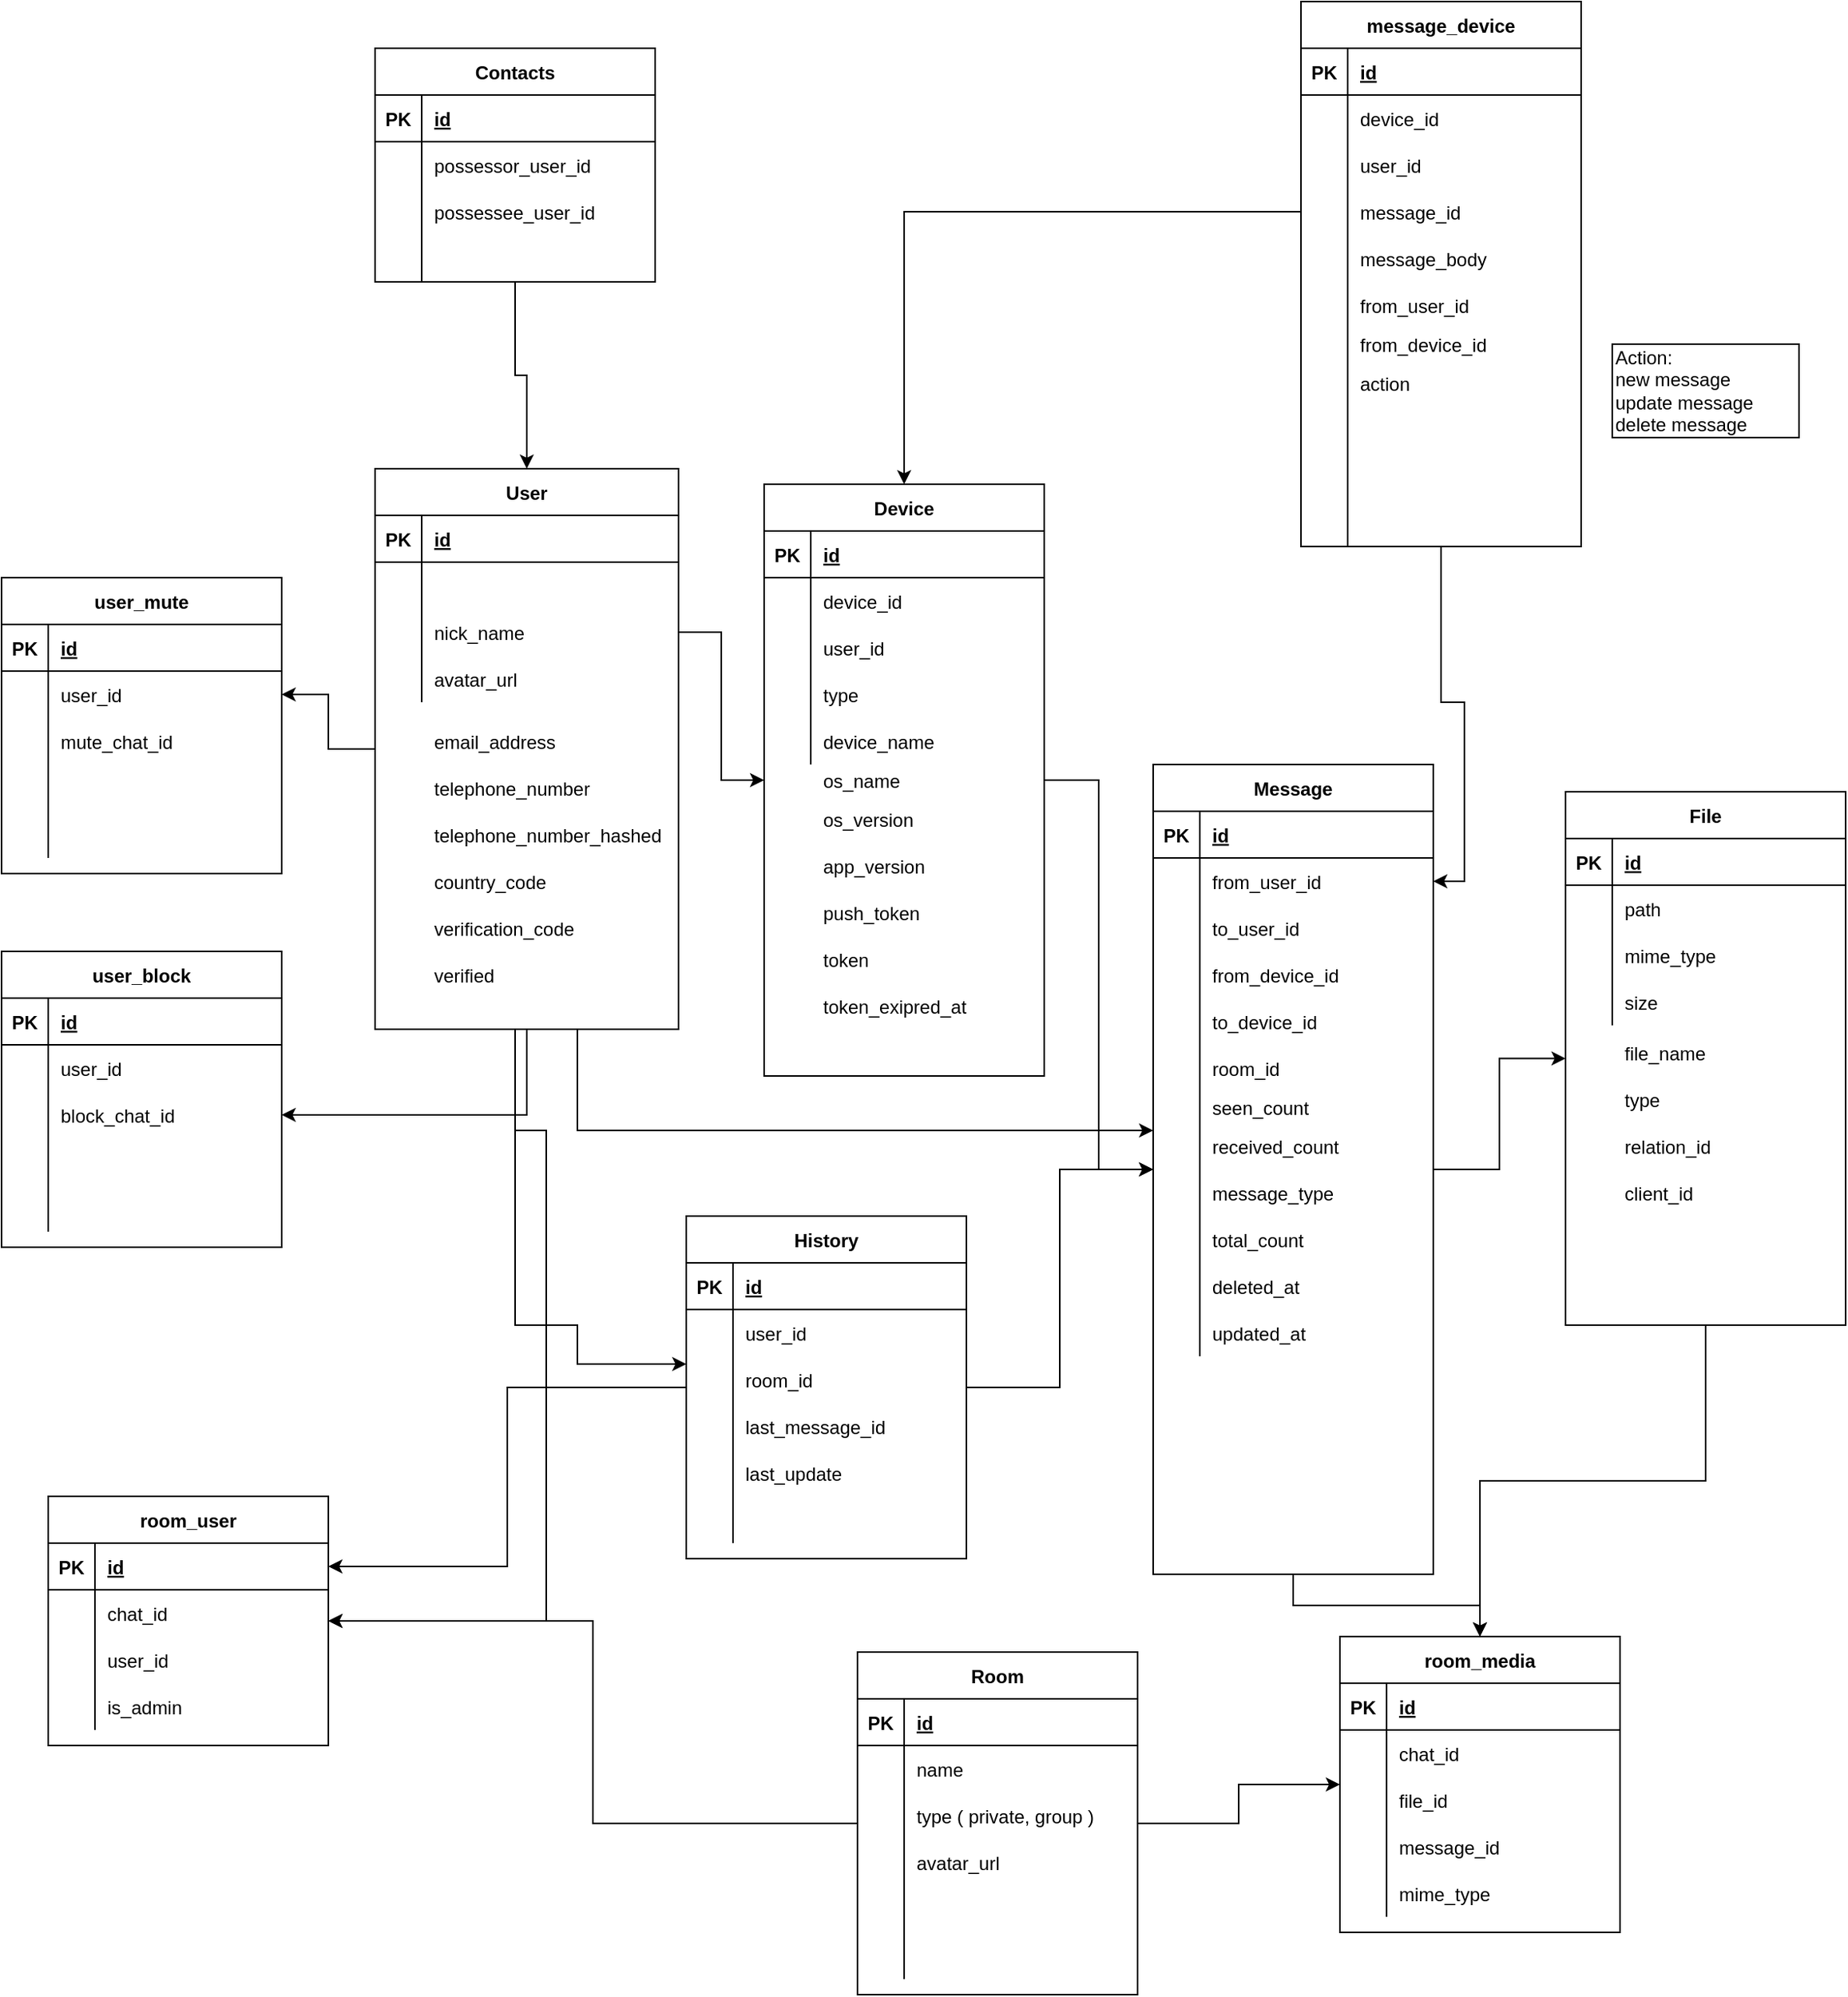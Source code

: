 <mxfile version="15.7.3" type="device"><diagram id="gyPryfoJ8D48N1dl3NvF" name="Page-1"><mxGraphModel dx="1350" dy="3217" grid="1" gridSize="10" guides="1" tooltips="1" connect="1" arrows="1" fold="1" page="1" pageScale="1" pageWidth="3300" pageHeight="2339" math="0" shadow="0"><root><mxCell id="0"/><mxCell id="1" parent="0"/><mxCell id="2RQOhblBHyLBTD1E22XD-20" style="edgeStyle=orthogonalEdgeStyle;rounded=0;orthogonalLoop=1;jettySize=auto;html=1;" parent="1" source="0TIJzp8yugXzPXEKg93_-5" target="0TIJzp8yugXzPXEKg93_-177" edge="1"><mxGeometry relative="1" as="geometry"/></mxCell><mxCell id="2RQOhblBHyLBTD1E22XD-21" style="edgeStyle=orthogonalEdgeStyle;rounded=0;orthogonalLoop=1;jettySize=auto;html=1;entryX=1;entryY=0.5;entryDx=0;entryDy=0;" parent="1" source="0TIJzp8yugXzPXEKg93_-5" target="0TIJzp8yugXzPXEKg93_-187" edge="1"><mxGeometry relative="1" as="geometry"/></mxCell><mxCell id="2RQOhblBHyLBTD1E22XD-24" style="edgeStyle=orthogonalEdgeStyle;rounded=0;orthogonalLoop=1;jettySize=auto;html=1;" parent="1" source="0TIJzp8yugXzPXEKg93_-5" target="0TIJzp8yugXzPXEKg93_-31" edge="1"><mxGeometry relative="1" as="geometry"><Array as="points"><mxPoint x="1435" y="-15"/></Array></mxGeometry></mxCell><mxCell id="2RQOhblBHyLBTD1E22XD-28" style="edgeStyle=orthogonalEdgeStyle;rounded=0;orthogonalLoop=1;jettySize=auto;html=1;" parent="1" source="0TIJzp8yugXzPXEKg93_-5" target="2RQOhblBHyLBTD1E22XD-7" edge="1"><mxGeometry relative="1" as="geometry"><Array as="points"><mxPoint x="1395" y="-15"/><mxPoint x="1415" y="-15"/></Array></mxGeometry></mxCell><mxCell id="2RQOhblBHyLBTD1E22XD-29" style="edgeStyle=orthogonalEdgeStyle;rounded=0;orthogonalLoop=1;jettySize=auto;html=1;" parent="1" source="0TIJzp8yugXzPXEKg93_-5" target="0TIJzp8yugXzPXEKg93_-44" edge="1"><mxGeometry relative="1" as="geometry"><Array as="points"><mxPoint x="1395" y="110"/><mxPoint x="1435" y="110"/><mxPoint x="1435" y="135"/></Array></mxGeometry></mxCell><mxCell id="0TIJzp8yugXzPXEKg93_-5" value="User" style="shape=table;startSize=30;container=1;collapsible=1;childLayout=tableLayout;fixedRows=1;rowLines=0;fontStyle=1;align=center;resizeLast=1;" parent="1" vertex="1"><mxGeometry x="1305" y="-440" width="195" height="360" as="geometry"/></mxCell><mxCell id="0TIJzp8yugXzPXEKg93_-6" value="" style="shape=partialRectangle;collapsible=0;dropTarget=0;pointerEvents=0;fillColor=none;top=0;left=0;bottom=1;right=0;points=[[0,0.5],[1,0.5]];portConstraint=eastwest;" parent="0TIJzp8yugXzPXEKg93_-5" vertex="1"><mxGeometry y="30" width="195" height="30" as="geometry"/></mxCell><mxCell id="0TIJzp8yugXzPXEKg93_-7" value="PK" style="shape=partialRectangle;connectable=0;fillColor=none;top=0;left=0;bottom=0;right=0;fontStyle=1;overflow=hidden;" parent="0TIJzp8yugXzPXEKg93_-6" vertex="1"><mxGeometry width="30" height="30" as="geometry"><mxRectangle width="30" height="30" as="alternateBounds"/></mxGeometry></mxCell><mxCell id="0TIJzp8yugXzPXEKg93_-8" value="id" style="shape=partialRectangle;connectable=0;fillColor=none;top=0;left=0;bottom=0;right=0;align=left;spacingLeft=6;fontStyle=5;overflow=hidden;" parent="0TIJzp8yugXzPXEKg93_-6" vertex="1"><mxGeometry x="30" width="165" height="30" as="geometry"><mxRectangle width="165" height="30" as="alternateBounds"/></mxGeometry></mxCell><mxCell id="0TIJzp8yugXzPXEKg93_-9" value="" style="shape=partialRectangle;collapsible=0;dropTarget=0;pointerEvents=0;fillColor=none;top=0;left=0;bottom=0;right=0;points=[[0,0.5],[1,0.5]];portConstraint=eastwest;" parent="0TIJzp8yugXzPXEKg93_-5" vertex="1"><mxGeometry y="60" width="195" height="30" as="geometry"/></mxCell><mxCell id="0TIJzp8yugXzPXEKg93_-10" value="" style="shape=partialRectangle;connectable=0;fillColor=none;top=0;left=0;bottom=0;right=0;editable=1;overflow=hidden;" parent="0TIJzp8yugXzPXEKg93_-9" vertex="1"><mxGeometry width="30" height="30" as="geometry"><mxRectangle width="30" height="30" as="alternateBounds"/></mxGeometry></mxCell><mxCell id="0TIJzp8yugXzPXEKg93_-11" value="" style="shape=partialRectangle;connectable=0;fillColor=none;top=0;left=0;bottom=0;right=0;align=left;spacingLeft=6;overflow=hidden;" parent="0TIJzp8yugXzPXEKg93_-9" vertex="1"><mxGeometry x="30" width="165" height="30" as="geometry"><mxRectangle width="165" height="30" as="alternateBounds"/></mxGeometry></mxCell><mxCell id="0TIJzp8yugXzPXEKg93_-12" value="" style="shape=partialRectangle;collapsible=0;dropTarget=0;pointerEvents=0;fillColor=none;top=0;left=0;bottom=0;right=0;points=[[0,0.5],[1,0.5]];portConstraint=eastwest;" parent="0TIJzp8yugXzPXEKg93_-5" vertex="1"><mxGeometry y="90" width="195" height="30" as="geometry"/></mxCell><mxCell id="0TIJzp8yugXzPXEKg93_-13" value="" style="shape=partialRectangle;connectable=0;fillColor=none;top=0;left=0;bottom=0;right=0;editable=1;overflow=hidden;" parent="0TIJzp8yugXzPXEKg93_-12" vertex="1"><mxGeometry width="30" height="30" as="geometry"><mxRectangle width="30" height="30" as="alternateBounds"/></mxGeometry></mxCell><mxCell id="0TIJzp8yugXzPXEKg93_-14" value="nick_name" style="shape=partialRectangle;connectable=0;fillColor=none;top=0;left=0;bottom=0;right=0;align=left;spacingLeft=6;overflow=hidden;" parent="0TIJzp8yugXzPXEKg93_-12" vertex="1"><mxGeometry x="30" width="165" height="30" as="geometry"><mxRectangle width="165" height="30" as="alternateBounds"/></mxGeometry></mxCell><mxCell id="0TIJzp8yugXzPXEKg93_-15" value="" style="shape=partialRectangle;collapsible=0;dropTarget=0;pointerEvents=0;fillColor=none;top=0;left=0;bottom=0;right=0;points=[[0,0.5],[1,0.5]];portConstraint=eastwest;" parent="0TIJzp8yugXzPXEKg93_-5" vertex="1"><mxGeometry y="120" width="195" height="30" as="geometry"/></mxCell><mxCell id="0TIJzp8yugXzPXEKg93_-16" value="" style="shape=partialRectangle;connectable=0;fillColor=none;top=0;left=0;bottom=0;right=0;editable=1;overflow=hidden;" parent="0TIJzp8yugXzPXEKg93_-15" vertex="1"><mxGeometry width="30" height="30" as="geometry"><mxRectangle width="30" height="30" as="alternateBounds"/></mxGeometry></mxCell><mxCell id="0TIJzp8yugXzPXEKg93_-17" value="avatar_url" style="shape=partialRectangle;connectable=0;fillColor=none;top=0;left=0;bottom=0;right=0;align=left;spacingLeft=6;overflow=hidden;" parent="0TIJzp8yugXzPXEKg93_-15" vertex="1"><mxGeometry x="30" width="165" height="30" as="geometry"><mxRectangle width="165" height="30" as="alternateBounds"/></mxGeometry></mxCell><mxCell id="2RQOhblBHyLBTD1E22XD-23" style="edgeStyle=orthogonalEdgeStyle;rounded=0;orthogonalLoop=1;jettySize=auto;html=1;" parent="1" source="0TIJzp8yugXzPXEKg93_-18" target="0TIJzp8yugXzPXEKg93_-31" edge="1"><mxGeometry relative="1" as="geometry"/></mxCell><mxCell id="0TIJzp8yugXzPXEKg93_-18" value="Device" style="shape=table;startSize=30;container=1;collapsible=1;childLayout=tableLayout;fixedRows=1;rowLines=0;fontStyle=1;align=center;resizeLast=1;" parent="1" vertex="1"><mxGeometry x="1555" y="-430" width="180" height="380" as="geometry"/></mxCell><mxCell id="0TIJzp8yugXzPXEKg93_-19" value="" style="shape=partialRectangle;collapsible=0;dropTarget=0;pointerEvents=0;fillColor=none;top=0;left=0;bottom=1;right=0;points=[[0,0.5],[1,0.5]];portConstraint=eastwest;" parent="0TIJzp8yugXzPXEKg93_-18" vertex="1"><mxGeometry y="30" width="180" height="30" as="geometry"/></mxCell><mxCell id="0TIJzp8yugXzPXEKg93_-20" value="PK" style="shape=partialRectangle;connectable=0;fillColor=none;top=0;left=0;bottom=0;right=0;fontStyle=1;overflow=hidden;" parent="0TIJzp8yugXzPXEKg93_-19" vertex="1"><mxGeometry width="30" height="30" as="geometry"><mxRectangle width="30" height="30" as="alternateBounds"/></mxGeometry></mxCell><mxCell id="0TIJzp8yugXzPXEKg93_-21" value="id" style="shape=partialRectangle;connectable=0;fillColor=none;top=0;left=0;bottom=0;right=0;align=left;spacingLeft=6;fontStyle=5;overflow=hidden;" parent="0TIJzp8yugXzPXEKg93_-19" vertex="1"><mxGeometry x="30" width="150" height="30" as="geometry"><mxRectangle width="150" height="30" as="alternateBounds"/></mxGeometry></mxCell><mxCell id="0TIJzp8yugXzPXEKg93_-22" value="" style="shape=partialRectangle;collapsible=0;dropTarget=0;pointerEvents=0;fillColor=none;top=0;left=0;bottom=0;right=0;points=[[0,0.5],[1,0.5]];portConstraint=eastwest;" parent="0TIJzp8yugXzPXEKg93_-18" vertex="1"><mxGeometry y="60" width="180" height="30" as="geometry"/></mxCell><mxCell id="0TIJzp8yugXzPXEKg93_-23" value="" style="shape=partialRectangle;connectable=0;fillColor=none;top=0;left=0;bottom=0;right=0;editable=1;overflow=hidden;" parent="0TIJzp8yugXzPXEKg93_-22" vertex="1"><mxGeometry width="30" height="30" as="geometry"><mxRectangle width="30" height="30" as="alternateBounds"/></mxGeometry></mxCell><mxCell id="0TIJzp8yugXzPXEKg93_-24" value="device_id" style="shape=partialRectangle;connectable=0;fillColor=none;top=0;left=0;bottom=0;right=0;align=left;spacingLeft=6;overflow=hidden;" parent="0TIJzp8yugXzPXEKg93_-22" vertex="1"><mxGeometry x="30" width="150" height="30" as="geometry"><mxRectangle width="150" height="30" as="alternateBounds"/></mxGeometry></mxCell><mxCell id="0TIJzp8yugXzPXEKg93_-25" value="" style="shape=partialRectangle;collapsible=0;dropTarget=0;pointerEvents=0;fillColor=none;top=0;left=0;bottom=0;right=0;points=[[0,0.5],[1,0.5]];portConstraint=eastwest;" parent="0TIJzp8yugXzPXEKg93_-18" vertex="1"><mxGeometry y="90" width="180" height="30" as="geometry"/></mxCell><mxCell id="0TIJzp8yugXzPXEKg93_-26" value="" style="shape=partialRectangle;connectable=0;fillColor=none;top=0;left=0;bottom=0;right=0;editable=1;overflow=hidden;" parent="0TIJzp8yugXzPXEKg93_-25" vertex="1"><mxGeometry width="30" height="30" as="geometry"><mxRectangle width="30" height="30" as="alternateBounds"/></mxGeometry></mxCell><mxCell id="0TIJzp8yugXzPXEKg93_-27" value="user_id" style="shape=partialRectangle;connectable=0;fillColor=none;top=0;left=0;bottom=0;right=0;align=left;spacingLeft=6;overflow=hidden;" parent="0TIJzp8yugXzPXEKg93_-25" vertex="1"><mxGeometry x="30" width="150" height="30" as="geometry"><mxRectangle width="150" height="30" as="alternateBounds"/></mxGeometry></mxCell><mxCell id="0TIJzp8yugXzPXEKg93_-92" value="" style="shape=partialRectangle;collapsible=0;dropTarget=0;pointerEvents=0;fillColor=none;top=0;left=0;bottom=0;right=0;points=[[0,0.5],[1,0.5]];portConstraint=eastwest;" parent="0TIJzp8yugXzPXEKg93_-18" vertex="1"><mxGeometry y="120" width="180" height="30" as="geometry"/></mxCell><mxCell id="0TIJzp8yugXzPXEKg93_-93" value="" style="shape=partialRectangle;connectable=0;fillColor=none;top=0;left=0;bottom=0;right=0;editable=1;overflow=hidden;" parent="0TIJzp8yugXzPXEKg93_-92" vertex="1"><mxGeometry width="30" height="30" as="geometry"><mxRectangle width="30" height="30" as="alternateBounds"/></mxGeometry></mxCell><mxCell id="0TIJzp8yugXzPXEKg93_-94" value="type" style="shape=partialRectangle;connectable=0;fillColor=none;top=0;left=0;bottom=0;right=0;align=left;spacingLeft=6;overflow=hidden;" parent="0TIJzp8yugXzPXEKg93_-92" vertex="1"><mxGeometry x="30" width="150" height="30" as="geometry"><mxRectangle width="150" height="30" as="alternateBounds"/></mxGeometry></mxCell><mxCell id="0TIJzp8yugXzPXEKg93_-28" value="" style="shape=partialRectangle;collapsible=0;dropTarget=0;pointerEvents=0;fillColor=none;top=0;left=0;bottom=0;right=0;points=[[0,0.5],[1,0.5]];portConstraint=eastwest;" parent="0TIJzp8yugXzPXEKg93_-18" vertex="1"><mxGeometry y="150" width="180" height="30" as="geometry"/></mxCell><mxCell id="0TIJzp8yugXzPXEKg93_-29" value="" style="shape=partialRectangle;connectable=0;fillColor=none;top=0;left=0;bottom=0;right=0;editable=1;overflow=hidden;" parent="0TIJzp8yugXzPXEKg93_-28" vertex="1"><mxGeometry width="30" height="30" as="geometry"><mxRectangle width="30" height="30" as="alternateBounds"/></mxGeometry></mxCell><mxCell id="0TIJzp8yugXzPXEKg93_-30" value="device_name" style="shape=partialRectangle;connectable=0;fillColor=none;top=0;left=0;bottom=0;right=0;align=left;spacingLeft=6;overflow=hidden;" parent="0TIJzp8yugXzPXEKg93_-28" vertex="1"><mxGeometry x="30" width="150" height="30" as="geometry"><mxRectangle width="150" height="30" as="alternateBounds"/></mxGeometry></mxCell><mxCell id="2RQOhblBHyLBTD1E22XD-25" style="edgeStyle=orthogonalEdgeStyle;rounded=0;orthogonalLoop=1;jettySize=auto;html=1;" parent="1" source="0TIJzp8yugXzPXEKg93_-31" target="0TIJzp8yugXzPXEKg93_-57" edge="1"><mxGeometry relative="1" as="geometry"/></mxCell><mxCell id="2RQOhblBHyLBTD1E22XD-36" style="edgeStyle=orthogonalEdgeStyle;rounded=0;orthogonalLoop=1;jettySize=auto;html=1;" parent="1" source="0TIJzp8yugXzPXEKg93_-31" target="0TIJzp8yugXzPXEKg93_-121" edge="1"><mxGeometry relative="1" as="geometry"/></mxCell><mxCell id="0TIJzp8yugXzPXEKg93_-31" value="Message" style="shape=table;startSize=30;container=1;collapsible=1;childLayout=tableLayout;fixedRows=1;rowLines=0;fontStyle=1;align=center;resizeLast=1;" parent="1" vertex="1"><mxGeometry x="1805" y="-250" width="180" height="520" as="geometry"/></mxCell><mxCell id="0TIJzp8yugXzPXEKg93_-32" value="" style="shape=partialRectangle;collapsible=0;dropTarget=0;pointerEvents=0;fillColor=none;top=0;left=0;bottom=1;right=0;points=[[0,0.5],[1,0.5]];portConstraint=eastwest;" parent="0TIJzp8yugXzPXEKg93_-31" vertex="1"><mxGeometry y="30" width="180" height="30" as="geometry"/></mxCell><mxCell id="0TIJzp8yugXzPXEKg93_-33" value="PK" style="shape=partialRectangle;connectable=0;fillColor=none;top=0;left=0;bottom=0;right=0;fontStyle=1;overflow=hidden;" parent="0TIJzp8yugXzPXEKg93_-32" vertex="1"><mxGeometry width="30" height="30" as="geometry"><mxRectangle width="30" height="30" as="alternateBounds"/></mxGeometry></mxCell><mxCell id="0TIJzp8yugXzPXEKg93_-34" value="id" style="shape=partialRectangle;connectable=0;fillColor=none;top=0;left=0;bottom=0;right=0;align=left;spacingLeft=6;fontStyle=5;overflow=hidden;" parent="0TIJzp8yugXzPXEKg93_-32" vertex="1"><mxGeometry x="30" width="150" height="30" as="geometry"><mxRectangle width="150" height="30" as="alternateBounds"/></mxGeometry></mxCell><mxCell id="0TIJzp8yugXzPXEKg93_-35" value="" style="shape=partialRectangle;collapsible=0;dropTarget=0;pointerEvents=0;fillColor=none;top=0;left=0;bottom=0;right=0;points=[[0,0.5],[1,0.5]];portConstraint=eastwest;" parent="0TIJzp8yugXzPXEKg93_-31" vertex="1"><mxGeometry y="60" width="180" height="30" as="geometry"/></mxCell><mxCell id="0TIJzp8yugXzPXEKg93_-36" value="" style="shape=partialRectangle;connectable=0;fillColor=none;top=0;left=0;bottom=0;right=0;editable=1;overflow=hidden;" parent="0TIJzp8yugXzPXEKg93_-35" vertex="1"><mxGeometry width="30" height="30" as="geometry"><mxRectangle width="30" height="30" as="alternateBounds"/></mxGeometry></mxCell><mxCell id="0TIJzp8yugXzPXEKg93_-37" value="from_user_id" style="shape=partialRectangle;connectable=0;fillColor=none;top=0;left=0;bottom=0;right=0;align=left;spacingLeft=6;overflow=hidden;" parent="0TIJzp8yugXzPXEKg93_-35" vertex="1"><mxGeometry x="30" width="150" height="30" as="geometry"><mxRectangle width="150" height="30" as="alternateBounds"/></mxGeometry></mxCell><mxCell id="0TIJzp8yugXzPXEKg93_-38" value="" style="shape=partialRectangle;collapsible=0;dropTarget=0;pointerEvents=0;fillColor=none;top=0;left=0;bottom=0;right=0;points=[[0,0.5],[1,0.5]];portConstraint=eastwest;" parent="0TIJzp8yugXzPXEKg93_-31" vertex="1"><mxGeometry y="90" width="180" height="30" as="geometry"/></mxCell><mxCell id="0TIJzp8yugXzPXEKg93_-39" value="" style="shape=partialRectangle;connectable=0;fillColor=none;top=0;left=0;bottom=0;right=0;editable=1;overflow=hidden;" parent="0TIJzp8yugXzPXEKg93_-38" vertex="1"><mxGeometry width="30" height="30" as="geometry"><mxRectangle width="30" height="30" as="alternateBounds"/></mxGeometry></mxCell><mxCell id="0TIJzp8yugXzPXEKg93_-40" value="to_user_id" style="shape=partialRectangle;connectable=0;fillColor=none;top=0;left=0;bottom=0;right=0;align=left;spacingLeft=6;overflow=hidden;" parent="0TIJzp8yugXzPXEKg93_-38" vertex="1"><mxGeometry x="30" width="150" height="30" as="geometry"><mxRectangle width="150" height="30" as="alternateBounds"/></mxGeometry></mxCell><mxCell id="0TIJzp8yugXzPXEKg93_-83" value="" style="shape=partialRectangle;collapsible=0;dropTarget=0;pointerEvents=0;fillColor=none;top=0;left=0;bottom=0;right=0;points=[[0,0.5],[1,0.5]];portConstraint=eastwest;" parent="0TIJzp8yugXzPXEKg93_-31" vertex="1"><mxGeometry y="120" width="180" height="30" as="geometry"/></mxCell><mxCell id="0TIJzp8yugXzPXEKg93_-84" value="" style="shape=partialRectangle;connectable=0;fillColor=none;top=0;left=0;bottom=0;right=0;editable=1;overflow=hidden;" parent="0TIJzp8yugXzPXEKg93_-83" vertex="1"><mxGeometry width="30" height="30" as="geometry"><mxRectangle width="30" height="30" as="alternateBounds"/></mxGeometry></mxCell><mxCell id="0TIJzp8yugXzPXEKg93_-85" value="from_device_id" style="shape=partialRectangle;connectable=0;fillColor=none;top=0;left=0;bottom=0;right=0;align=left;spacingLeft=6;overflow=hidden;" parent="0TIJzp8yugXzPXEKg93_-83" vertex="1"><mxGeometry x="30" width="150" height="30" as="geometry"><mxRectangle width="150" height="30" as="alternateBounds"/></mxGeometry></mxCell><mxCell id="0TIJzp8yugXzPXEKg93_-80" value="" style="shape=partialRectangle;collapsible=0;dropTarget=0;pointerEvents=0;fillColor=none;top=0;left=0;bottom=0;right=0;points=[[0,0.5],[1,0.5]];portConstraint=eastwest;" parent="0TIJzp8yugXzPXEKg93_-31" vertex="1"><mxGeometry y="150" width="180" height="30" as="geometry"/></mxCell><mxCell id="0TIJzp8yugXzPXEKg93_-81" value="" style="shape=partialRectangle;connectable=0;fillColor=none;top=0;left=0;bottom=0;right=0;editable=1;overflow=hidden;" parent="0TIJzp8yugXzPXEKg93_-80" vertex="1"><mxGeometry width="30" height="30" as="geometry"><mxRectangle width="30" height="30" as="alternateBounds"/></mxGeometry></mxCell><mxCell id="0TIJzp8yugXzPXEKg93_-82" value="to_device_id" style="shape=partialRectangle;connectable=0;fillColor=none;top=0;left=0;bottom=0;right=0;align=left;spacingLeft=6;overflow=hidden;" parent="0TIJzp8yugXzPXEKg93_-80" vertex="1"><mxGeometry x="30" width="150" height="30" as="geometry"><mxRectangle width="150" height="30" as="alternateBounds"/></mxGeometry></mxCell><mxCell id="0TIJzp8yugXzPXEKg93_-77" value="" style="shape=partialRectangle;collapsible=0;dropTarget=0;pointerEvents=0;fillColor=none;top=0;left=0;bottom=0;right=0;points=[[0,0.5],[1,0.5]];portConstraint=eastwest;" parent="0TIJzp8yugXzPXEKg93_-31" vertex="1"><mxGeometry y="180" width="180" height="30" as="geometry"/></mxCell><mxCell id="0TIJzp8yugXzPXEKg93_-78" value="" style="shape=partialRectangle;connectable=0;fillColor=none;top=0;left=0;bottom=0;right=0;editable=1;overflow=hidden;" parent="0TIJzp8yugXzPXEKg93_-77" vertex="1"><mxGeometry width="30" height="30" as="geometry"><mxRectangle width="30" height="30" as="alternateBounds"/></mxGeometry></mxCell><mxCell id="0TIJzp8yugXzPXEKg93_-79" value="room_id" style="shape=partialRectangle;connectable=0;fillColor=none;top=0;left=0;bottom=0;right=0;align=left;spacingLeft=6;overflow=hidden;" parent="0TIJzp8yugXzPXEKg93_-77" vertex="1"><mxGeometry x="30" width="150" height="30" as="geometry"><mxRectangle width="150" height="30" as="alternateBounds"/></mxGeometry></mxCell><mxCell id="0TIJzp8yugXzPXEKg93_-74" value="" style="shape=partialRectangle;collapsible=0;dropTarget=0;pointerEvents=0;fillColor=none;top=0;left=0;bottom=0;right=0;points=[[0,0.5],[1,0.5]];portConstraint=eastwest;" parent="0TIJzp8yugXzPXEKg93_-31" vertex="1"><mxGeometry y="210" width="180" height="20" as="geometry"/></mxCell><mxCell id="0TIJzp8yugXzPXEKg93_-75" value="" style="shape=partialRectangle;connectable=0;fillColor=none;top=0;left=0;bottom=0;right=0;editable=1;overflow=hidden;" parent="0TIJzp8yugXzPXEKg93_-74" vertex="1"><mxGeometry width="30" height="20" as="geometry"><mxRectangle width="30" height="20" as="alternateBounds"/></mxGeometry></mxCell><mxCell id="0TIJzp8yugXzPXEKg93_-76" value="seen_count" style="shape=partialRectangle;connectable=0;fillColor=none;top=0;left=0;bottom=0;right=0;align=left;spacingLeft=6;overflow=hidden;" parent="0TIJzp8yugXzPXEKg93_-74" vertex="1"><mxGeometry x="30" width="150" height="20" as="geometry"><mxRectangle width="150" height="20" as="alternateBounds"/></mxGeometry></mxCell><mxCell id="0TIJzp8yugXzPXEKg93_-89" value="" style="shape=partialRectangle;collapsible=0;dropTarget=0;pointerEvents=0;fillColor=none;top=0;left=0;bottom=0;right=0;points=[[0,0.5],[1,0.5]];portConstraint=eastwest;" parent="0TIJzp8yugXzPXEKg93_-31" vertex="1"><mxGeometry y="230" width="180" height="30" as="geometry"/></mxCell><mxCell id="0TIJzp8yugXzPXEKg93_-90" value="" style="shape=partialRectangle;connectable=0;fillColor=none;top=0;left=0;bottom=0;right=0;editable=1;overflow=hidden;" parent="0TIJzp8yugXzPXEKg93_-89" vertex="1"><mxGeometry width="30" height="30" as="geometry"><mxRectangle width="30" height="30" as="alternateBounds"/></mxGeometry></mxCell><mxCell id="0TIJzp8yugXzPXEKg93_-91" value="received_count" style="shape=partialRectangle;connectable=0;fillColor=none;top=0;left=0;bottom=0;right=0;align=left;spacingLeft=6;overflow=hidden;" parent="0TIJzp8yugXzPXEKg93_-89" vertex="1"><mxGeometry x="30" width="150" height="30" as="geometry"><mxRectangle width="150" height="30" as="alternateBounds"/></mxGeometry></mxCell><mxCell id="0TIJzp8yugXzPXEKg93_-86" value="" style="shape=partialRectangle;collapsible=0;dropTarget=0;pointerEvents=0;fillColor=none;top=0;left=0;bottom=0;right=0;points=[[0,0.5],[1,0.5]];portConstraint=eastwest;" parent="0TIJzp8yugXzPXEKg93_-31" vertex="1"><mxGeometry y="260" width="180" height="30" as="geometry"/></mxCell><mxCell id="0TIJzp8yugXzPXEKg93_-87" value="" style="shape=partialRectangle;connectable=0;fillColor=none;top=0;left=0;bottom=0;right=0;editable=1;overflow=hidden;" parent="0TIJzp8yugXzPXEKg93_-86" vertex="1"><mxGeometry width="30" height="30" as="geometry"><mxRectangle width="30" height="30" as="alternateBounds"/></mxGeometry></mxCell><mxCell id="0TIJzp8yugXzPXEKg93_-88" value="message_type" style="shape=partialRectangle;connectable=0;fillColor=none;top=0;left=0;bottom=0;right=0;align=left;spacingLeft=6;overflow=hidden;" parent="0TIJzp8yugXzPXEKg93_-86" vertex="1"><mxGeometry x="30" width="150" height="30" as="geometry"><mxRectangle width="150" height="30" as="alternateBounds"/></mxGeometry></mxCell><mxCell id="IdVJP6HyWT0Pw6hTF84--34" value="" style="shape=partialRectangle;collapsible=0;dropTarget=0;pointerEvents=0;fillColor=none;top=0;left=0;bottom=0;right=0;points=[[0,0.5],[1,0.5]];portConstraint=eastwest;" parent="0TIJzp8yugXzPXEKg93_-31" vertex="1"><mxGeometry y="290" width="180" height="30" as="geometry"/></mxCell><mxCell id="IdVJP6HyWT0Pw6hTF84--35" value="" style="shape=partialRectangle;connectable=0;fillColor=none;top=0;left=0;bottom=0;right=0;editable=1;overflow=hidden;" parent="IdVJP6HyWT0Pw6hTF84--34" vertex="1"><mxGeometry width="30" height="30" as="geometry"><mxRectangle width="30" height="30" as="alternateBounds"/></mxGeometry></mxCell><mxCell id="IdVJP6HyWT0Pw6hTF84--36" value="total_count" style="shape=partialRectangle;connectable=0;fillColor=none;top=0;left=0;bottom=0;right=0;align=left;spacingLeft=6;overflow=hidden;" parent="IdVJP6HyWT0Pw6hTF84--34" vertex="1"><mxGeometry x="30" width="150" height="30" as="geometry"><mxRectangle width="150" height="30" as="alternateBounds"/></mxGeometry></mxCell><mxCell id="IdVJP6HyWT0Pw6hTF84--37" value="" style="shape=partialRectangle;collapsible=0;dropTarget=0;pointerEvents=0;fillColor=none;top=0;left=0;bottom=0;right=0;points=[[0,0.5],[1,0.5]];portConstraint=eastwest;" parent="0TIJzp8yugXzPXEKg93_-31" vertex="1"><mxGeometry y="320" width="180" height="30" as="geometry"/></mxCell><mxCell id="IdVJP6HyWT0Pw6hTF84--38" value="" style="shape=partialRectangle;connectable=0;fillColor=none;top=0;left=0;bottom=0;right=0;editable=1;overflow=hidden;" parent="IdVJP6HyWT0Pw6hTF84--37" vertex="1"><mxGeometry width="30" height="30" as="geometry"><mxRectangle width="30" height="30" as="alternateBounds"/></mxGeometry></mxCell><mxCell id="IdVJP6HyWT0Pw6hTF84--39" value="deleted_at" style="shape=partialRectangle;connectable=0;fillColor=none;top=0;left=0;bottom=0;right=0;align=left;spacingLeft=6;overflow=hidden;" parent="IdVJP6HyWT0Pw6hTF84--37" vertex="1"><mxGeometry x="30" width="150" height="30" as="geometry"><mxRectangle width="150" height="30" as="alternateBounds"/></mxGeometry></mxCell><mxCell id="0TIJzp8yugXzPXEKg93_-41" value="" style="shape=partialRectangle;collapsible=0;dropTarget=0;pointerEvents=0;fillColor=none;top=0;left=0;bottom=0;right=0;points=[[0,0.5],[1,0.5]];portConstraint=eastwest;" parent="0TIJzp8yugXzPXEKg93_-31" vertex="1"><mxGeometry y="350" width="180" height="30" as="geometry"/></mxCell><mxCell id="0TIJzp8yugXzPXEKg93_-42" value="" style="shape=partialRectangle;connectable=0;fillColor=none;top=0;left=0;bottom=0;right=0;editable=1;overflow=hidden;" parent="0TIJzp8yugXzPXEKg93_-41" vertex="1"><mxGeometry width="30" height="30" as="geometry"><mxRectangle width="30" height="30" as="alternateBounds"/></mxGeometry></mxCell><mxCell id="0TIJzp8yugXzPXEKg93_-43" value="updated_at" style="shape=partialRectangle;connectable=0;fillColor=none;top=0;left=0;bottom=0;right=0;align=left;spacingLeft=6;overflow=hidden;" parent="0TIJzp8yugXzPXEKg93_-41" vertex="1"><mxGeometry x="30" width="150" height="30" as="geometry"><mxRectangle width="150" height="30" as="alternateBounds"/></mxGeometry></mxCell><mxCell id="2RQOhblBHyLBTD1E22XD-30" style="edgeStyle=orthogonalEdgeStyle;rounded=0;orthogonalLoop=1;jettySize=auto;html=1;" parent="1" source="0TIJzp8yugXzPXEKg93_-44" target="2RQOhblBHyLBTD1E22XD-8" edge="1"><mxGeometry relative="1" as="geometry"/></mxCell><mxCell id="2RQOhblBHyLBTD1E22XD-31" style="edgeStyle=orthogonalEdgeStyle;rounded=0;orthogonalLoop=1;jettySize=auto;html=1;" parent="1" source="0TIJzp8yugXzPXEKg93_-44" target="0TIJzp8yugXzPXEKg93_-31" edge="1"><mxGeometry relative="1" as="geometry"/></mxCell><mxCell id="0TIJzp8yugXzPXEKg93_-44" value="History" style="shape=table;startSize=30;container=1;collapsible=1;childLayout=tableLayout;fixedRows=1;rowLines=0;fontStyle=1;align=center;resizeLast=1;" parent="1" vertex="1"><mxGeometry x="1505" y="40" width="180" height="220" as="geometry"/></mxCell><mxCell id="0TIJzp8yugXzPXEKg93_-45" value="" style="shape=partialRectangle;collapsible=0;dropTarget=0;pointerEvents=0;fillColor=none;top=0;left=0;bottom=1;right=0;points=[[0,0.5],[1,0.5]];portConstraint=eastwest;" parent="0TIJzp8yugXzPXEKg93_-44" vertex="1"><mxGeometry y="30" width="180" height="30" as="geometry"/></mxCell><mxCell id="0TIJzp8yugXzPXEKg93_-46" value="PK" style="shape=partialRectangle;connectable=0;fillColor=none;top=0;left=0;bottom=0;right=0;fontStyle=1;overflow=hidden;" parent="0TIJzp8yugXzPXEKg93_-45" vertex="1"><mxGeometry width="30" height="30" as="geometry"><mxRectangle width="30" height="30" as="alternateBounds"/></mxGeometry></mxCell><mxCell id="0TIJzp8yugXzPXEKg93_-47" value="id" style="shape=partialRectangle;connectable=0;fillColor=none;top=0;left=0;bottom=0;right=0;align=left;spacingLeft=6;fontStyle=5;overflow=hidden;" parent="0TIJzp8yugXzPXEKg93_-45" vertex="1"><mxGeometry x="30" width="150" height="30" as="geometry"><mxRectangle width="150" height="30" as="alternateBounds"/></mxGeometry></mxCell><mxCell id="0TIJzp8yugXzPXEKg93_-48" value="" style="shape=partialRectangle;collapsible=0;dropTarget=0;pointerEvents=0;fillColor=none;top=0;left=0;bottom=0;right=0;points=[[0,0.5],[1,0.5]];portConstraint=eastwest;" parent="0TIJzp8yugXzPXEKg93_-44" vertex="1"><mxGeometry y="60" width="180" height="30" as="geometry"/></mxCell><mxCell id="0TIJzp8yugXzPXEKg93_-49" value="" style="shape=partialRectangle;connectable=0;fillColor=none;top=0;left=0;bottom=0;right=0;editable=1;overflow=hidden;" parent="0TIJzp8yugXzPXEKg93_-48" vertex="1"><mxGeometry width="30" height="30" as="geometry"><mxRectangle width="30" height="30" as="alternateBounds"/></mxGeometry></mxCell><mxCell id="0TIJzp8yugXzPXEKg93_-50" value="user_id" style="shape=partialRectangle;connectable=0;fillColor=none;top=0;left=0;bottom=0;right=0;align=left;spacingLeft=6;overflow=hidden;" parent="0TIJzp8yugXzPXEKg93_-48" vertex="1"><mxGeometry x="30" width="150" height="30" as="geometry"><mxRectangle width="150" height="30" as="alternateBounds"/></mxGeometry></mxCell><mxCell id="2RQOhblBHyLBTD1E22XD-4" value="" style="shape=partialRectangle;collapsible=0;dropTarget=0;pointerEvents=0;fillColor=none;top=0;left=0;bottom=0;right=0;points=[[0,0.5],[1,0.5]];portConstraint=eastwest;" parent="0TIJzp8yugXzPXEKg93_-44" vertex="1"><mxGeometry y="90" width="180" height="30" as="geometry"/></mxCell><mxCell id="2RQOhblBHyLBTD1E22XD-5" value="" style="shape=partialRectangle;connectable=0;fillColor=none;top=0;left=0;bottom=0;right=0;editable=1;overflow=hidden;" parent="2RQOhblBHyLBTD1E22XD-4" vertex="1"><mxGeometry width="30" height="30" as="geometry"><mxRectangle width="30" height="30" as="alternateBounds"/></mxGeometry></mxCell><mxCell id="2RQOhblBHyLBTD1E22XD-6" value="room_id" style="shape=partialRectangle;connectable=0;fillColor=none;top=0;left=0;bottom=0;right=0;align=left;spacingLeft=6;overflow=hidden;" parent="2RQOhblBHyLBTD1E22XD-4" vertex="1"><mxGeometry x="30" width="150" height="30" as="geometry"><mxRectangle width="150" height="30" as="alternateBounds"/></mxGeometry></mxCell><mxCell id="B7KMLsF-OMujB8IZp16G-7" value="" style="shape=partialRectangle;collapsible=0;dropTarget=0;pointerEvents=0;fillColor=none;top=0;left=0;bottom=0;right=0;points=[[0,0.5],[1,0.5]];portConstraint=eastwest;" vertex="1" parent="0TIJzp8yugXzPXEKg93_-44"><mxGeometry y="120" width="180" height="30" as="geometry"/></mxCell><mxCell id="B7KMLsF-OMujB8IZp16G-8" value="" style="shape=partialRectangle;connectable=0;fillColor=none;top=0;left=0;bottom=0;right=0;editable=1;overflow=hidden;" vertex="1" parent="B7KMLsF-OMujB8IZp16G-7"><mxGeometry width="30" height="30" as="geometry"><mxRectangle width="30" height="30" as="alternateBounds"/></mxGeometry></mxCell><mxCell id="B7KMLsF-OMujB8IZp16G-9" value="last_message_id" style="shape=partialRectangle;connectable=0;fillColor=none;top=0;left=0;bottom=0;right=0;align=left;spacingLeft=6;overflow=hidden;" vertex="1" parent="B7KMLsF-OMujB8IZp16G-7"><mxGeometry x="30" width="150" height="30" as="geometry"><mxRectangle width="150" height="30" as="alternateBounds"/></mxGeometry></mxCell><mxCell id="0TIJzp8yugXzPXEKg93_-51" value="" style="shape=partialRectangle;collapsible=0;dropTarget=0;pointerEvents=0;fillColor=none;top=0;left=0;bottom=0;right=0;points=[[0,0.5],[1,0.5]];portConstraint=eastwest;" parent="0TIJzp8yugXzPXEKg93_-44" vertex="1"><mxGeometry y="150" width="180" height="30" as="geometry"/></mxCell><mxCell id="0TIJzp8yugXzPXEKg93_-52" value="" style="shape=partialRectangle;connectable=0;fillColor=none;top=0;left=0;bottom=0;right=0;editable=1;overflow=hidden;" parent="0TIJzp8yugXzPXEKg93_-51" vertex="1"><mxGeometry width="30" height="30" as="geometry"><mxRectangle width="30" height="30" as="alternateBounds"/></mxGeometry></mxCell><mxCell id="0TIJzp8yugXzPXEKg93_-53" value="last_update" style="shape=partialRectangle;connectable=0;fillColor=none;top=0;left=0;bottom=0;right=0;align=left;spacingLeft=6;overflow=hidden;" parent="0TIJzp8yugXzPXEKg93_-51" vertex="1"><mxGeometry x="30" width="150" height="30" as="geometry"><mxRectangle width="150" height="30" as="alternateBounds"/></mxGeometry></mxCell><mxCell id="0TIJzp8yugXzPXEKg93_-54" value="" style="shape=partialRectangle;collapsible=0;dropTarget=0;pointerEvents=0;fillColor=none;top=0;left=0;bottom=0;right=0;points=[[0,0.5],[1,0.5]];portConstraint=eastwest;" parent="0TIJzp8yugXzPXEKg93_-44" vertex="1"><mxGeometry y="180" width="180" height="30" as="geometry"/></mxCell><mxCell id="0TIJzp8yugXzPXEKg93_-55" value="" style="shape=partialRectangle;connectable=0;fillColor=none;top=0;left=0;bottom=0;right=0;editable=1;overflow=hidden;" parent="0TIJzp8yugXzPXEKg93_-54" vertex="1"><mxGeometry width="30" height="30" as="geometry"><mxRectangle width="30" height="30" as="alternateBounds"/></mxGeometry></mxCell><mxCell id="0TIJzp8yugXzPXEKg93_-56" value="" style="shape=partialRectangle;connectable=0;fillColor=none;top=0;left=0;bottom=0;right=0;align=left;spacingLeft=6;overflow=hidden;" parent="0TIJzp8yugXzPXEKg93_-54" vertex="1"><mxGeometry x="30" width="150" height="30" as="geometry"><mxRectangle width="150" height="30" as="alternateBounds"/></mxGeometry></mxCell><mxCell id="2RQOhblBHyLBTD1E22XD-32" style="edgeStyle=orthogonalEdgeStyle;rounded=0;orthogonalLoop=1;jettySize=auto;html=1;" parent="1" source="0TIJzp8yugXzPXEKg93_-57" target="0TIJzp8yugXzPXEKg93_-121" edge="1"><mxGeometry relative="1" as="geometry"/></mxCell><mxCell id="0TIJzp8yugXzPXEKg93_-57" value="File" style="shape=table;startSize=30;container=1;collapsible=1;childLayout=tableLayout;fixedRows=1;rowLines=0;fontStyle=1;align=center;resizeLast=1;" parent="1" vertex="1"><mxGeometry x="2070" y="-232.5" width="180" height="342.5" as="geometry"/></mxCell><mxCell id="0TIJzp8yugXzPXEKg93_-58" value="" style="shape=partialRectangle;collapsible=0;dropTarget=0;pointerEvents=0;fillColor=none;top=0;left=0;bottom=1;right=0;points=[[0,0.5],[1,0.5]];portConstraint=eastwest;" parent="0TIJzp8yugXzPXEKg93_-57" vertex="1"><mxGeometry y="30" width="180" height="30" as="geometry"/></mxCell><mxCell id="0TIJzp8yugXzPXEKg93_-59" value="PK" style="shape=partialRectangle;connectable=0;fillColor=none;top=0;left=0;bottom=0;right=0;fontStyle=1;overflow=hidden;" parent="0TIJzp8yugXzPXEKg93_-58" vertex="1"><mxGeometry width="30" height="30" as="geometry"><mxRectangle width="30" height="30" as="alternateBounds"/></mxGeometry></mxCell><mxCell id="0TIJzp8yugXzPXEKg93_-60" value="id" style="shape=partialRectangle;connectable=0;fillColor=none;top=0;left=0;bottom=0;right=0;align=left;spacingLeft=6;fontStyle=5;overflow=hidden;" parent="0TIJzp8yugXzPXEKg93_-58" vertex="1"><mxGeometry x="30" width="150" height="30" as="geometry"><mxRectangle width="150" height="30" as="alternateBounds"/></mxGeometry></mxCell><mxCell id="0TIJzp8yugXzPXEKg93_-61" value="" style="shape=partialRectangle;collapsible=0;dropTarget=0;pointerEvents=0;fillColor=none;top=0;left=0;bottom=0;right=0;points=[[0,0.5],[1,0.5]];portConstraint=eastwest;" parent="0TIJzp8yugXzPXEKg93_-57" vertex="1"><mxGeometry y="60" width="180" height="30" as="geometry"/></mxCell><mxCell id="0TIJzp8yugXzPXEKg93_-62" value="" style="shape=partialRectangle;connectable=0;fillColor=none;top=0;left=0;bottom=0;right=0;editable=1;overflow=hidden;" parent="0TIJzp8yugXzPXEKg93_-61" vertex="1"><mxGeometry width="30" height="30" as="geometry"><mxRectangle width="30" height="30" as="alternateBounds"/></mxGeometry></mxCell><mxCell id="0TIJzp8yugXzPXEKg93_-63" value="path" style="shape=partialRectangle;connectable=0;fillColor=none;top=0;left=0;bottom=0;right=0;align=left;spacingLeft=6;overflow=hidden;" parent="0TIJzp8yugXzPXEKg93_-61" vertex="1"><mxGeometry x="30" width="150" height="30" as="geometry"><mxRectangle width="150" height="30" as="alternateBounds"/></mxGeometry></mxCell><mxCell id="0TIJzp8yugXzPXEKg93_-64" value="" style="shape=partialRectangle;collapsible=0;dropTarget=0;pointerEvents=0;fillColor=none;top=0;left=0;bottom=0;right=0;points=[[0,0.5],[1,0.5]];portConstraint=eastwest;" parent="0TIJzp8yugXzPXEKg93_-57" vertex="1"><mxGeometry y="90" width="180" height="30" as="geometry"/></mxCell><mxCell id="0TIJzp8yugXzPXEKg93_-65" value="" style="shape=partialRectangle;connectable=0;fillColor=none;top=0;left=0;bottom=0;right=0;editable=1;overflow=hidden;" parent="0TIJzp8yugXzPXEKg93_-64" vertex="1"><mxGeometry width="30" height="30" as="geometry"><mxRectangle width="30" height="30" as="alternateBounds"/></mxGeometry></mxCell><mxCell id="0TIJzp8yugXzPXEKg93_-66" value="mime_type" style="shape=partialRectangle;connectable=0;fillColor=none;top=0;left=0;bottom=0;right=0;align=left;spacingLeft=6;overflow=hidden;" parent="0TIJzp8yugXzPXEKg93_-64" vertex="1"><mxGeometry x="30" width="150" height="30" as="geometry"><mxRectangle width="150" height="30" as="alternateBounds"/></mxGeometry></mxCell><mxCell id="0TIJzp8yugXzPXEKg93_-67" value="" style="shape=partialRectangle;collapsible=0;dropTarget=0;pointerEvents=0;fillColor=none;top=0;left=0;bottom=0;right=0;points=[[0,0.5],[1,0.5]];portConstraint=eastwest;" parent="0TIJzp8yugXzPXEKg93_-57" vertex="1"><mxGeometry y="120" width="180" height="30" as="geometry"/></mxCell><mxCell id="0TIJzp8yugXzPXEKg93_-68" value="" style="shape=partialRectangle;connectable=0;fillColor=none;top=0;left=0;bottom=0;right=0;editable=1;overflow=hidden;" parent="0TIJzp8yugXzPXEKg93_-67" vertex="1"><mxGeometry width="30" height="30" as="geometry"><mxRectangle width="30" height="30" as="alternateBounds"/></mxGeometry></mxCell><mxCell id="0TIJzp8yugXzPXEKg93_-69" value="size" style="shape=partialRectangle;connectable=0;fillColor=none;top=0;left=0;bottom=0;right=0;align=left;spacingLeft=6;overflow=hidden;" parent="0TIJzp8yugXzPXEKg93_-67" vertex="1"><mxGeometry x="30" width="150" height="30" as="geometry"><mxRectangle width="150" height="30" as="alternateBounds"/></mxGeometry></mxCell><mxCell id="2RQOhblBHyLBTD1E22XD-26" style="edgeStyle=orthogonalEdgeStyle;rounded=0;orthogonalLoop=1;jettySize=auto;html=1;" parent="1" source="0TIJzp8yugXzPXEKg93_-95" target="0TIJzp8yugXzPXEKg93_-121" edge="1"><mxGeometry relative="1" as="geometry"/></mxCell><mxCell id="2RQOhblBHyLBTD1E22XD-27" style="edgeStyle=orthogonalEdgeStyle;rounded=0;orthogonalLoop=1;jettySize=auto;html=1;" parent="1" source="0TIJzp8yugXzPXEKg93_-95" target="2RQOhblBHyLBTD1E22XD-7" edge="1"><mxGeometry relative="1" as="geometry"/></mxCell><mxCell id="0TIJzp8yugXzPXEKg93_-95" value="Room" style="shape=table;startSize=30;container=1;collapsible=1;childLayout=tableLayout;fixedRows=1;rowLines=0;fontStyle=1;align=center;resizeLast=1;" parent="1" vertex="1"><mxGeometry x="1615" y="320" width="180" height="220" as="geometry"/></mxCell><mxCell id="0TIJzp8yugXzPXEKg93_-96" value="" style="shape=partialRectangle;collapsible=0;dropTarget=0;pointerEvents=0;fillColor=none;top=0;left=0;bottom=1;right=0;points=[[0,0.5],[1,0.5]];portConstraint=eastwest;" parent="0TIJzp8yugXzPXEKg93_-95" vertex="1"><mxGeometry y="30" width="180" height="30" as="geometry"/></mxCell><mxCell id="0TIJzp8yugXzPXEKg93_-97" value="PK" style="shape=partialRectangle;connectable=0;fillColor=none;top=0;left=0;bottom=0;right=0;fontStyle=1;overflow=hidden;" parent="0TIJzp8yugXzPXEKg93_-96" vertex="1"><mxGeometry width="30" height="30" as="geometry"><mxRectangle width="30" height="30" as="alternateBounds"/></mxGeometry></mxCell><mxCell id="0TIJzp8yugXzPXEKg93_-98" value="id" style="shape=partialRectangle;connectable=0;fillColor=none;top=0;left=0;bottom=0;right=0;align=left;spacingLeft=6;fontStyle=5;overflow=hidden;" parent="0TIJzp8yugXzPXEKg93_-96" vertex="1"><mxGeometry x="30" width="150" height="30" as="geometry"><mxRectangle width="150" height="30" as="alternateBounds"/></mxGeometry></mxCell><mxCell id="0TIJzp8yugXzPXEKg93_-99" value="" style="shape=partialRectangle;collapsible=0;dropTarget=0;pointerEvents=0;fillColor=none;top=0;left=0;bottom=0;right=0;points=[[0,0.5],[1,0.5]];portConstraint=eastwest;" parent="0TIJzp8yugXzPXEKg93_-95" vertex="1"><mxGeometry y="60" width="180" height="30" as="geometry"/></mxCell><mxCell id="0TIJzp8yugXzPXEKg93_-100" value="" style="shape=partialRectangle;connectable=0;fillColor=none;top=0;left=0;bottom=0;right=0;editable=1;overflow=hidden;" parent="0TIJzp8yugXzPXEKg93_-99" vertex="1"><mxGeometry width="30" height="30" as="geometry"><mxRectangle width="30" height="30" as="alternateBounds"/></mxGeometry></mxCell><mxCell id="0TIJzp8yugXzPXEKg93_-101" value="name" style="shape=partialRectangle;connectable=0;fillColor=none;top=0;left=0;bottom=0;right=0;align=left;spacingLeft=6;overflow=hidden;" parent="0TIJzp8yugXzPXEKg93_-99" vertex="1"><mxGeometry x="30" width="150" height="30" as="geometry"><mxRectangle width="150" height="30" as="alternateBounds"/></mxGeometry></mxCell><mxCell id="B7KMLsF-OMujB8IZp16G-1" value="" style="shape=partialRectangle;collapsible=0;dropTarget=0;pointerEvents=0;fillColor=none;top=0;left=0;bottom=0;right=0;points=[[0,0.5],[1,0.5]];portConstraint=eastwest;" vertex="1" parent="0TIJzp8yugXzPXEKg93_-95"><mxGeometry y="90" width="180" height="30" as="geometry"/></mxCell><mxCell id="B7KMLsF-OMujB8IZp16G-2" value="" style="shape=partialRectangle;connectable=0;fillColor=none;top=0;left=0;bottom=0;right=0;editable=1;overflow=hidden;" vertex="1" parent="B7KMLsF-OMujB8IZp16G-1"><mxGeometry width="30" height="30" as="geometry"><mxRectangle width="30" height="30" as="alternateBounds"/></mxGeometry></mxCell><mxCell id="B7KMLsF-OMujB8IZp16G-3" value="type ( private, group )" style="shape=partialRectangle;connectable=0;fillColor=none;top=0;left=0;bottom=0;right=0;align=left;spacingLeft=6;overflow=hidden;" vertex="1" parent="B7KMLsF-OMujB8IZp16G-1"><mxGeometry x="30" width="150" height="30" as="geometry"><mxRectangle width="150" height="30" as="alternateBounds"/></mxGeometry></mxCell><mxCell id="B7KMLsF-OMujB8IZp16G-4" value="" style="shape=partialRectangle;collapsible=0;dropTarget=0;pointerEvents=0;fillColor=none;top=0;left=0;bottom=0;right=0;points=[[0,0.5],[1,0.5]];portConstraint=eastwest;" vertex="1" parent="0TIJzp8yugXzPXEKg93_-95"><mxGeometry y="120" width="180" height="30" as="geometry"/></mxCell><mxCell id="B7KMLsF-OMujB8IZp16G-5" value="" style="shape=partialRectangle;connectable=0;fillColor=none;top=0;left=0;bottom=0;right=0;editable=1;overflow=hidden;" vertex="1" parent="B7KMLsF-OMujB8IZp16G-4"><mxGeometry width="30" height="30" as="geometry"><mxRectangle width="30" height="30" as="alternateBounds"/></mxGeometry></mxCell><mxCell id="B7KMLsF-OMujB8IZp16G-6" value="avatar_url" style="shape=partialRectangle;connectable=0;fillColor=none;top=0;left=0;bottom=0;right=0;align=left;spacingLeft=6;overflow=hidden;" vertex="1" parent="B7KMLsF-OMujB8IZp16G-4"><mxGeometry x="30" width="150" height="30" as="geometry"><mxRectangle width="150" height="30" as="alternateBounds"/></mxGeometry></mxCell><mxCell id="0TIJzp8yugXzPXEKg93_-102" value="" style="shape=partialRectangle;collapsible=0;dropTarget=0;pointerEvents=0;fillColor=none;top=0;left=0;bottom=0;right=0;points=[[0,0.5],[1,0.5]];portConstraint=eastwest;" parent="0TIJzp8yugXzPXEKg93_-95" vertex="1"><mxGeometry y="150" width="180" height="30" as="geometry"/></mxCell><mxCell id="0TIJzp8yugXzPXEKg93_-103" value="" style="shape=partialRectangle;connectable=0;fillColor=none;top=0;left=0;bottom=0;right=0;editable=1;overflow=hidden;" parent="0TIJzp8yugXzPXEKg93_-102" vertex="1"><mxGeometry width="30" height="30" as="geometry"><mxRectangle width="30" height="30" as="alternateBounds"/></mxGeometry></mxCell><mxCell id="0TIJzp8yugXzPXEKg93_-104" value="" style="shape=partialRectangle;connectable=0;fillColor=none;top=0;left=0;bottom=0;right=0;align=left;spacingLeft=6;overflow=hidden;" parent="0TIJzp8yugXzPXEKg93_-102" vertex="1"><mxGeometry x="30" width="150" height="30" as="geometry"><mxRectangle width="150" height="30" as="alternateBounds"/></mxGeometry></mxCell><mxCell id="0TIJzp8yugXzPXEKg93_-105" value="" style="shape=partialRectangle;collapsible=0;dropTarget=0;pointerEvents=0;fillColor=none;top=0;left=0;bottom=0;right=0;points=[[0,0.5],[1,0.5]];portConstraint=eastwest;" parent="0TIJzp8yugXzPXEKg93_-95" vertex="1"><mxGeometry y="180" width="180" height="30" as="geometry"/></mxCell><mxCell id="0TIJzp8yugXzPXEKg93_-106" value="" style="shape=partialRectangle;connectable=0;fillColor=none;top=0;left=0;bottom=0;right=0;editable=1;overflow=hidden;" parent="0TIJzp8yugXzPXEKg93_-105" vertex="1"><mxGeometry width="30" height="30" as="geometry"><mxRectangle width="30" height="30" as="alternateBounds"/></mxGeometry></mxCell><mxCell id="0TIJzp8yugXzPXEKg93_-107" value="" style="shape=partialRectangle;connectable=0;fillColor=none;top=0;left=0;bottom=0;right=0;align=left;spacingLeft=6;overflow=hidden;" parent="0TIJzp8yugXzPXEKg93_-105" vertex="1"><mxGeometry x="30" width="150" height="30" as="geometry"><mxRectangle width="150" height="30" as="alternateBounds"/></mxGeometry></mxCell><mxCell id="0TIJzp8yugXzPXEKg93_-121" value="room_media" style="shape=table;startSize=30;container=1;collapsible=1;childLayout=tableLayout;fixedRows=1;rowLines=0;fontStyle=1;align=center;resizeLast=1;" parent="1" vertex="1"><mxGeometry x="1925" y="310" width="180" height="190" as="geometry"/></mxCell><mxCell id="0TIJzp8yugXzPXEKg93_-122" value="" style="shape=partialRectangle;collapsible=0;dropTarget=0;pointerEvents=0;fillColor=none;top=0;left=0;bottom=1;right=0;points=[[0,0.5],[1,0.5]];portConstraint=eastwest;" parent="0TIJzp8yugXzPXEKg93_-121" vertex="1"><mxGeometry y="30" width="180" height="30" as="geometry"/></mxCell><mxCell id="0TIJzp8yugXzPXEKg93_-123" value="PK" style="shape=partialRectangle;connectable=0;fillColor=none;top=0;left=0;bottom=0;right=0;fontStyle=1;overflow=hidden;" parent="0TIJzp8yugXzPXEKg93_-122" vertex="1"><mxGeometry width="30" height="30" as="geometry"><mxRectangle width="30" height="30" as="alternateBounds"/></mxGeometry></mxCell><mxCell id="0TIJzp8yugXzPXEKg93_-124" value="id" style="shape=partialRectangle;connectable=0;fillColor=none;top=0;left=0;bottom=0;right=0;align=left;spacingLeft=6;fontStyle=5;overflow=hidden;" parent="0TIJzp8yugXzPXEKg93_-122" vertex="1"><mxGeometry x="30" width="150" height="30" as="geometry"><mxRectangle width="150" height="30" as="alternateBounds"/></mxGeometry></mxCell><mxCell id="0TIJzp8yugXzPXEKg93_-125" value="" style="shape=partialRectangle;collapsible=0;dropTarget=0;pointerEvents=0;fillColor=none;top=0;left=0;bottom=0;right=0;points=[[0,0.5],[1,0.5]];portConstraint=eastwest;" parent="0TIJzp8yugXzPXEKg93_-121" vertex="1"><mxGeometry y="60" width="180" height="30" as="geometry"/></mxCell><mxCell id="0TIJzp8yugXzPXEKg93_-126" value="" style="shape=partialRectangle;connectable=0;fillColor=none;top=0;left=0;bottom=0;right=0;editable=1;overflow=hidden;" parent="0TIJzp8yugXzPXEKg93_-125" vertex="1"><mxGeometry width="30" height="30" as="geometry"><mxRectangle width="30" height="30" as="alternateBounds"/></mxGeometry></mxCell><mxCell id="0TIJzp8yugXzPXEKg93_-127" value="chat_id" style="shape=partialRectangle;connectable=0;fillColor=none;top=0;left=0;bottom=0;right=0;align=left;spacingLeft=6;overflow=hidden;" parent="0TIJzp8yugXzPXEKg93_-125" vertex="1"><mxGeometry x="30" width="150" height="30" as="geometry"><mxRectangle width="150" height="30" as="alternateBounds"/></mxGeometry></mxCell><mxCell id="2RQOhblBHyLBTD1E22XD-33" value="" style="shape=partialRectangle;collapsible=0;dropTarget=0;pointerEvents=0;fillColor=none;top=0;left=0;bottom=0;right=0;points=[[0,0.5],[1,0.5]];portConstraint=eastwest;" parent="0TIJzp8yugXzPXEKg93_-121" vertex="1"><mxGeometry y="90" width="180" height="30" as="geometry"/></mxCell><mxCell id="2RQOhblBHyLBTD1E22XD-34" value="" style="shape=partialRectangle;connectable=0;fillColor=none;top=0;left=0;bottom=0;right=0;editable=1;overflow=hidden;" parent="2RQOhblBHyLBTD1E22XD-33" vertex="1"><mxGeometry width="30" height="30" as="geometry"><mxRectangle width="30" height="30" as="alternateBounds"/></mxGeometry></mxCell><mxCell id="2RQOhblBHyLBTD1E22XD-35" value="file_id" style="shape=partialRectangle;connectable=0;fillColor=none;top=0;left=0;bottom=0;right=0;align=left;spacingLeft=6;overflow=hidden;" parent="2RQOhblBHyLBTD1E22XD-33" vertex="1"><mxGeometry x="30" width="150" height="30" as="geometry"><mxRectangle width="150" height="30" as="alternateBounds"/></mxGeometry></mxCell><mxCell id="0TIJzp8yugXzPXEKg93_-128" value="" style="shape=partialRectangle;collapsible=0;dropTarget=0;pointerEvents=0;fillColor=none;top=0;left=0;bottom=0;right=0;points=[[0,0.5],[1,0.5]];portConstraint=eastwest;" parent="0TIJzp8yugXzPXEKg93_-121" vertex="1"><mxGeometry y="120" width="180" height="30" as="geometry"/></mxCell><mxCell id="0TIJzp8yugXzPXEKg93_-129" value="" style="shape=partialRectangle;connectable=0;fillColor=none;top=0;left=0;bottom=0;right=0;editable=1;overflow=hidden;" parent="0TIJzp8yugXzPXEKg93_-128" vertex="1"><mxGeometry width="30" height="30" as="geometry"><mxRectangle width="30" height="30" as="alternateBounds"/></mxGeometry></mxCell><mxCell id="0TIJzp8yugXzPXEKg93_-130" value="message_id" style="shape=partialRectangle;connectable=0;fillColor=none;top=0;left=0;bottom=0;right=0;align=left;spacingLeft=6;overflow=hidden;" parent="0TIJzp8yugXzPXEKg93_-128" vertex="1"><mxGeometry x="30" width="150" height="30" as="geometry"><mxRectangle width="150" height="30" as="alternateBounds"/></mxGeometry></mxCell><mxCell id="0TIJzp8yugXzPXEKg93_-131" value="" style="shape=partialRectangle;collapsible=0;dropTarget=0;pointerEvents=0;fillColor=none;top=0;left=0;bottom=0;right=0;points=[[0,0.5],[1,0.5]];portConstraint=eastwest;" parent="0TIJzp8yugXzPXEKg93_-121" vertex="1"><mxGeometry y="150" width="180" height="30" as="geometry"/></mxCell><mxCell id="0TIJzp8yugXzPXEKg93_-132" value="" style="shape=partialRectangle;connectable=0;fillColor=none;top=0;left=0;bottom=0;right=0;editable=1;overflow=hidden;" parent="0TIJzp8yugXzPXEKg93_-131" vertex="1"><mxGeometry width="30" height="30" as="geometry"><mxRectangle width="30" height="30" as="alternateBounds"/></mxGeometry></mxCell><mxCell id="0TIJzp8yugXzPXEKg93_-133" value="mime_type" style="shape=partialRectangle;connectable=0;fillColor=none;top=0;left=0;bottom=0;right=0;align=left;spacingLeft=6;overflow=hidden;" parent="0TIJzp8yugXzPXEKg93_-131" vertex="1"><mxGeometry x="30" width="150" height="30" as="geometry"><mxRectangle width="150" height="30" as="alternateBounds"/></mxGeometry></mxCell><mxCell id="0TIJzp8yugXzPXEKg93_-160" value="user_block" style="shape=table;startSize=30;container=1;collapsible=1;childLayout=tableLayout;fixedRows=1;rowLines=0;fontStyle=1;align=center;resizeLast=1;" parent="1" vertex="1"><mxGeometry x="1065" y="-130" width="180" height="190" as="geometry"/></mxCell><mxCell id="0TIJzp8yugXzPXEKg93_-161" value="" style="shape=partialRectangle;collapsible=0;dropTarget=0;pointerEvents=0;fillColor=none;top=0;left=0;bottom=1;right=0;points=[[0,0.5],[1,0.5]];portConstraint=eastwest;" parent="0TIJzp8yugXzPXEKg93_-160" vertex="1"><mxGeometry y="30" width="180" height="30" as="geometry"/></mxCell><mxCell id="0TIJzp8yugXzPXEKg93_-162" value="PK" style="shape=partialRectangle;connectable=0;fillColor=none;top=0;left=0;bottom=0;right=0;fontStyle=1;overflow=hidden;" parent="0TIJzp8yugXzPXEKg93_-161" vertex="1"><mxGeometry width="30" height="30" as="geometry"><mxRectangle width="30" height="30" as="alternateBounds"/></mxGeometry></mxCell><mxCell id="0TIJzp8yugXzPXEKg93_-163" value="id" style="shape=partialRectangle;connectable=0;fillColor=none;top=0;left=0;bottom=0;right=0;align=left;spacingLeft=6;fontStyle=5;overflow=hidden;" parent="0TIJzp8yugXzPXEKg93_-161" vertex="1"><mxGeometry x="30" width="150" height="30" as="geometry"><mxRectangle width="150" height="30" as="alternateBounds"/></mxGeometry></mxCell><mxCell id="0TIJzp8yugXzPXEKg93_-164" value="" style="shape=partialRectangle;collapsible=0;dropTarget=0;pointerEvents=0;fillColor=none;top=0;left=0;bottom=0;right=0;points=[[0,0.5],[1,0.5]];portConstraint=eastwest;" parent="0TIJzp8yugXzPXEKg93_-160" vertex="1"><mxGeometry y="60" width="180" height="30" as="geometry"/></mxCell><mxCell id="0TIJzp8yugXzPXEKg93_-165" value="" style="shape=partialRectangle;connectable=0;fillColor=none;top=0;left=0;bottom=0;right=0;editable=1;overflow=hidden;" parent="0TIJzp8yugXzPXEKg93_-164" vertex="1"><mxGeometry width="30" height="30" as="geometry"><mxRectangle width="30" height="30" as="alternateBounds"/></mxGeometry></mxCell><mxCell id="0TIJzp8yugXzPXEKg93_-166" value="user_id" style="shape=partialRectangle;connectable=0;fillColor=none;top=0;left=0;bottom=0;right=0;align=left;spacingLeft=6;overflow=hidden;" parent="0TIJzp8yugXzPXEKg93_-164" vertex="1"><mxGeometry x="30" width="150" height="30" as="geometry"><mxRectangle width="150" height="30" as="alternateBounds"/></mxGeometry></mxCell><mxCell id="0TIJzp8yugXzPXEKg93_-187" value="" style="shape=partialRectangle;collapsible=0;dropTarget=0;pointerEvents=0;fillColor=none;top=0;left=0;bottom=0;right=0;points=[[0,0.5],[1,0.5]];portConstraint=eastwest;" parent="0TIJzp8yugXzPXEKg93_-160" vertex="1"><mxGeometry y="90" width="180" height="30" as="geometry"/></mxCell><mxCell id="0TIJzp8yugXzPXEKg93_-188" value="" style="shape=partialRectangle;connectable=0;fillColor=none;top=0;left=0;bottom=0;right=0;editable=1;overflow=hidden;" parent="0TIJzp8yugXzPXEKg93_-187" vertex="1"><mxGeometry width="30" height="30" as="geometry"><mxRectangle width="30" height="30" as="alternateBounds"/></mxGeometry></mxCell><mxCell id="0TIJzp8yugXzPXEKg93_-189" value="block_chat_id" style="shape=partialRectangle;connectable=0;fillColor=none;top=0;left=0;bottom=0;right=0;align=left;spacingLeft=6;overflow=hidden;" parent="0TIJzp8yugXzPXEKg93_-187" vertex="1"><mxGeometry x="30" width="150" height="30" as="geometry"><mxRectangle width="150" height="30" as="alternateBounds"/></mxGeometry></mxCell><mxCell id="0TIJzp8yugXzPXEKg93_-167" value="" style="shape=partialRectangle;collapsible=0;dropTarget=0;pointerEvents=0;fillColor=none;top=0;left=0;bottom=0;right=0;points=[[0,0.5],[1,0.5]];portConstraint=eastwest;" parent="0TIJzp8yugXzPXEKg93_-160" vertex="1"><mxGeometry y="120" width="180" height="30" as="geometry"/></mxCell><mxCell id="0TIJzp8yugXzPXEKg93_-168" value="" style="shape=partialRectangle;connectable=0;fillColor=none;top=0;left=0;bottom=0;right=0;editable=1;overflow=hidden;" parent="0TIJzp8yugXzPXEKg93_-167" vertex="1"><mxGeometry width="30" height="30" as="geometry"><mxRectangle width="30" height="30" as="alternateBounds"/></mxGeometry></mxCell><mxCell id="0TIJzp8yugXzPXEKg93_-169" value="" style="shape=partialRectangle;connectable=0;fillColor=none;top=0;left=0;bottom=0;right=0;align=left;spacingLeft=6;overflow=hidden;" parent="0TIJzp8yugXzPXEKg93_-167" vertex="1"><mxGeometry x="30" width="150" height="30" as="geometry"><mxRectangle width="150" height="30" as="alternateBounds"/></mxGeometry></mxCell><mxCell id="0TIJzp8yugXzPXEKg93_-170" value="" style="shape=partialRectangle;collapsible=0;dropTarget=0;pointerEvents=0;fillColor=none;top=0;left=0;bottom=0;right=0;points=[[0,0.5],[1,0.5]];portConstraint=eastwest;" parent="0TIJzp8yugXzPXEKg93_-160" vertex="1"><mxGeometry y="150" width="180" height="30" as="geometry"/></mxCell><mxCell id="0TIJzp8yugXzPXEKg93_-171" value="" style="shape=partialRectangle;connectable=0;fillColor=none;top=0;left=0;bottom=0;right=0;editable=1;overflow=hidden;" parent="0TIJzp8yugXzPXEKg93_-170" vertex="1"><mxGeometry width="30" height="30" as="geometry"><mxRectangle width="30" height="30" as="alternateBounds"/></mxGeometry></mxCell><mxCell id="0TIJzp8yugXzPXEKg93_-172" value="" style="shape=partialRectangle;connectable=0;fillColor=none;top=0;left=0;bottom=0;right=0;align=left;spacingLeft=6;overflow=hidden;" parent="0TIJzp8yugXzPXEKg93_-170" vertex="1"><mxGeometry x="30" width="150" height="30" as="geometry"><mxRectangle width="150" height="30" as="alternateBounds"/></mxGeometry></mxCell><mxCell id="0TIJzp8yugXzPXEKg93_-173" value="user_mute" style="shape=table;startSize=30;container=1;collapsible=1;childLayout=tableLayout;fixedRows=1;rowLines=0;fontStyle=1;align=center;resizeLast=1;" parent="1" vertex="1"><mxGeometry x="1065" y="-370" width="180" height="190" as="geometry"/></mxCell><mxCell id="0TIJzp8yugXzPXEKg93_-174" value="" style="shape=partialRectangle;collapsible=0;dropTarget=0;pointerEvents=0;fillColor=none;top=0;left=0;bottom=1;right=0;points=[[0,0.5],[1,0.5]];portConstraint=eastwest;" parent="0TIJzp8yugXzPXEKg93_-173" vertex="1"><mxGeometry y="30" width="180" height="30" as="geometry"/></mxCell><mxCell id="0TIJzp8yugXzPXEKg93_-175" value="PK" style="shape=partialRectangle;connectable=0;fillColor=none;top=0;left=0;bottom=0;right=0;fontStyle=1;overflow=hidden;" parent="0TIJzp8yugXzPXEKg93_-174" vertex="1"><mxGeometry width="30" height="30" as="geometry"><mxRectangle width="30" height="30" as="alternateBounds"/></mxGeometry></mxCell><mxCell id="0TIJzp8yugXzPXEKg93_-176" value="id" style="shape=partialRectangle;connectable=0;fillColor=none;top=0;left=0;bottom=0;right=0;align=left;spacingLeft=6;fontStyle=5;overflow=hidden;" parent="0TIJzp8yugXzPXEKg93_-174" vertex="1"><mxGeometry x="30" width="150" height="30" as="geometry"><mxRectangle width="150" height="30" as="alternateBounds"/></mxGeometry></mxCell><mxCell id="0TIJzp8yugXzPXEKg93_-177" value="" style="shape=partialRectangle;collapsible=0;dropTarget=0;pointerEvents=0;fillColor=none;top=0;left=0;bottom=0;right=0;points=[[0,0.5],[1,0.5]];portConstraint=eastwest;" parent="0TIJzp8yugXzPXEKg93_-173" vertex="1"><mxGeometry y="60" width="180" height="30" as="geometry"/></mxCell><mxCell id="0TIJzp8yugXzPXEKg93_-178" value="" style="shape=partialRectangle;connectable=0;fillColor=none;top=0;left=0;bottom=0;right=0;editable=1;overflow=hidden;" parent="0TIJzp8yugXzPXEKg93_-177" vertex="1"><mxGeometry width="30" height="30" as="geometry"><mxRectangle width="30" height="30" as="alternateBounds"/></mxGeometry></mxCell><mxCell id="0TIJzp8yugXzPXEKg93_-179" value="user_id" style="shape=partialRectangle;connectable=0;fillColor=none;top=0;left=0;bottom=0;right=0;align=left;spacingLeft=6;overflow=hidden;" parent="0TIJzp8yugXzPXEKg93_-177" vertex="1"><mxGeometry x="30" width="150" height="30" as="geometry"><mxRectangle width="150" height="30" as="alternateBounds"/></mxGeometry></mxCell><mxCell id="0TIJzp8yugXzPXEKg93_-190" value="" style="shape=partialRectangle;collapsible=0;dropTarget=0;pointerEvents=0;fillColor=none;top=0;left=0;bottom=0;right=0;points=[[0,0.5],[1,0.5]];portConstraint=eastwest;" parent="0TIJzp8yugXzPXEKg93_-173" vertex="1"><mxGeometry y="90" width="180" height="30" as="geometry"/></mxCell><mxCell id="0TIJzp8yugXzPXEKg93_-191" value="" style="shape=partialRectangle;connectable=0;fillColor=none;top=0;left=0;bottom=0;right=0;editable=1;overflow=hidden;" parent="0TIJzp8yugXzPXEKg93_-190" vertex="1"><mxGeometry width="30" height="30" as="geometry"><mxRectangle width="30" height="30" as="alternateBounds"/></mxGeometry></mxCell><mxCell id="0TIJzp8yugXzPXEKg93_-192" value="mute_chat_id" style="shape=partialRectangle;connectable=0;fillColor=none;top=0;left=0;bottom=0;right=0;align=left;spacingLeft=6;overflow=hidden;" parent="0TIJzp8yugXzPXEKg93_-190" vertex="1"><mxGeometry x="30" width="150" height="30" as="geometry"><mxRectangle width="150" height="30" as="alternateBounds"/></mxGeometry></mxCell><mxCell id="0TIJzp8yugXzPXEKg93_-180" value="" style="shape=partialRectangle;collapsible=0;dropTarget=0;pointerEvents=0;fillColor=none;top=0;left=0;bottom=0;right=0;points=[[0,0.5],[1,0.5]];portConstraint=eastwest;" parent="0TIJzp8yugXzPXEKg93_-173" vertex="1"><mxGeometry y="120" width="180" height="30" as="geometry"/></mxCell><mxCell id="0TIJzp8yugXzPXEKg93_-181" value="" style="shape=partialRectangle;connectable=0;fillColor=none;top=0;left=0;bottom=0;right=0;editable=1;overflow=hidden;" parent="0TIJzp8yugXzPXEKg93_-180" vertex="1"><mxGeometry width="30" height="30" as="geometry"><mxRectangle width="30" height="30" as="alternateBounds"/></mxGeometry></mxCell><mxCell id="0TIJzp8yugXzPXEKg93_-182" value="" style="shape=partialRectangle;connectable=0;fillColor=none;top=0;left=0;bottom=0;right=0;align=left;spacingLeft=6;overflow=hidden;" parent="0TIJzp8yugXzPXEKg93_-180" vertex="1"><mxGeometry x="30" width="150" height="30" as="geometry"><mxRectangle width="150" height="30" as="alternateBounds"/></mxGeometry></mxCell><mxCell id="0TIJzp8yugXzPXEKg93_-183" value="" style="shape=partialRectangle;collapsible=0;dropTarget=0;pointerEvents=0;fillColor=none;top=0;left=0;bottom=0;right=0;points=[[0,0.5],[1,0.5]];portConstraint=eastwest;" parent="0TIJzp8yugXzPXEKg93_-173" vertex="1"><mxGeometry y="150" width="180" height="30" as="geometry"/></mxCell><mxCell id="0TIJzp8yugXzPXEKg93_-184" value="" style="shape=partialRectangle;connectable=0;fillColor=none;top=0;left=0;bottom=0;right=0;editable=1;overflow=hidden;" parent="0TIJzp8yugXzPXEKg93_-183" vertex="1"><mxGeometry width="30" height="30" as="geometry"><mxRectangle width="30" height="30" as="alternateBounds"/></mxGeometry></mxCell><mxCell id="0TIJzp8yugXzPXEKg93_-185" value="" style="shape=partialRectangle;connectable=0;fillColor=none;top=0;left=0;bottom=0;right=0;align=left;spacingLeft=6;overflow=hidden;" parent="0TIJzp8yugXzPXEKg93_-183" vertex="1"><mxGeometry x="30" width="150" height="30" as="geometry"><mxRectangle width="150" height="30" as="alternateBounds"/></mxGeometry></mxCell><mxCell id="2RQOhblBHyLBTD1E22XD-7" value="room_user" style="shape=table;startSize=30;container=1;collapsible=1;childLayout=tableLayout;fixedRows=1;rowLines=0;fontStyle=1;align=center;resizeLast=1;" parent="1" vertex="1"><mxGeometry x="1095" y="220" width="180" height="160" as="geometry"/></mxCell><mxCell id="2RQOhblBHyLBTD1E22XD-8" value="" style="shape=partialRectangle;collapsible=0;dropTarget=0;pointerEvents=0;fillColor=none;top=0;left=0;bottom=1;right=0;points=[[0,0.5],[1,0.5]];portConstraint=eastwest;" parent="2RQOhblBHyLBTD1E22XD-7" vertex="1"><mxGeometry y="30" width="180" height="30" as="geometry"/></mxCell><mxCell id="2RQOhblBHyLBTD1E22XD-9" value="PK" style="shape=partialRectangle;connectable=0;fillColor=none;top=0;left=0;bottom=0;right=0;fontStyle=1;overflow=hidden;" parent="2RQOhblBHyLBTD1E22XD-8" vertex="1"><mxGeometry width="30" height="30" as="geometry"><mxRectangle width="30" height="30" as="alternateBounds"/></mxGeometry></mxCell><mxCell id="2RQOhblBHyLBTD1E22XD-10" value="id" style="shape=partialRectangle;connectable=0;fillColor=none;top=0;left=0;bottom=0;right=0;align=left;spacingLeft=6;fontStyle=5;overflow=hidden;" parent="2RQOhblBHyLBTD1E22XD-8" vertex="1"><mxGeometry x="30" width="150" height="30" as="geometry"><mxRectangle width="150" height="30" as="alternateBounds"/></mxGeometry></mxCell><mxCell id="2RQOhblBHyLBTD1E22XD-11" value="" style="shape=partialRectangle;collapsible=0;dropTarget=0;pointerEvents=0;fillColor=none;top=0;left=0;bottom=0;right=0;points=[[0,0.5],[1,0.5]];portConstraint=eastwest;" parent="2RQOhblBHyLBTD1E22XD-7" vertex="1"><mxGeometry y="60" width="180" height="30" as="geometry"/></mxCell><mxCell id="2RQOhblBHyLBTD1E22XD-12" value="" style="shape=partialRectangle;connectable=0;fillColor=none;top=0;left=0;bottom=0;right=0;editable=1;overflow=hidden;" parent="2RQOhblBHyLBTD1E22XD-11" vertex="1"><mxGeometry width="30" height="30" as="geometry"><mxRectangle width="30" height="30" as="alternateBounds"/></mxGeometry></mxCell><mxCell id="2RQOhblBHyLBTD1E22XD-13" value="chat_id" style="shape=partialRectangle;connectable=0;fillColor=none;top=0;left=0;bottom=0;right=0;align=left;spacingLeft=6;overflow=hidden;" parent="2RQOhblBHyLBTD1E22XD-11" vertex="1"><mxGeometry x="30" width="150" height="30" as="geometry"><mxRectangle width="150" height="30" as="alternateBounds"/></mxGeometry></mxCell><mxCell id="2RQOhblBHyLBTD1E22XD-14" value="" style="shape=partialRectangle;collapsible=0;dropTarget=0;pointerEvents=0;fillColor=none;top=0;left=0;bottom=0;right=0;points=[[0,0.5],[1,0.5]];portConstraint=eastwest;" parent="2RQOhblBHyLBTD1E22XD-7" vertex="1"><mxGeometry y="90" width="180" height="30" as="geometry"/></mxCell><mxCell id="2RQOhblBHyLBTD1E22XD-15" value="" style="shape=partialRectangle;connectable=0;fillColor=none;top=0;left=0;bottom=0;right=0;editable=1;overflow=hidden;" parent="2RQOhblBHyLBTD1E22XD-14" vertex="1"><mxGeometry width="30" height="30" as="geometry"><mxRectangle width="30" height="30" as="alternateBounds"/></mxGeometry></mxCell><mxCell id="2RQOhblBHyLBTD1E22XD-16" value="user_id" style="shape=partialRectangle;connectable=0;fillColor=none;top=0;left=0;bottom=0;right=0;align=left;spacingLeft=6;overflow=hidden;" parent="2RQOhblBHyLBTD1E22XD-14" vertex="1"><mxGeometry x="30" width="150" height="30" as="geometry"><mxRectangle width="150" height="30" as="alternateBounds"/></mxGeometry></mxCell><mxCell id="2RQOhblBHyLBTD1E22XD-17" value="" style="shape=partialRectangle;collapsible=0;dropTarget=0;pointerEvents=0;fillColor=none;top=0;left=0;bottom=0;right=0;points=[[0,0.5],[1,0.5]];portConstraint=eastwest;" parent="2RQOhblBHyLBTD1E22XD-7" vertex="1"><mxGeometry y="120" width="180" height="30" as="geometry"/></mxCell><mxCell id="2RQOhblBHyLBTD1E22XD-18" value="" style="shape=partialRectangle;connectable=0;fillColor=none;top=0;left=0;bottom=0;right=0;editable=1;overflow=hidden;" parent="2RQOhblBHyLBTD1E22XD-17" vertex="1"><mxGeometry width="30" height="30" as="geometry"><mxRectangle width="30" height="30" as="alternateBounds"/></mxGeometry></mxCell><mxCell id="2RQOhblBHyLBTD1E22XD-19" value="is_admin" style="shape=partialRectangle;connectable=0;fillColor=none;top=0;left=0;bottom=0;right=0;align=left;spacingLeft=6;overflow=hidden;" parent="2RQOhblBHyLBTD1E22XD-17" vertex="1"><mxGeometry x="30" width="150" height="30" as="geometry"><mxRectangle width="150" height="30" as="alternateBounds"/></mxGeometry></mxCell><mxCell id="2RQOhblBHyLBTD1E22XD-22" style="edgeStyle=orthogonalEdgeStyle;rounded=0;orthogonalLoop=1;jettySize=auto;html=1;" parent="1" source="0TIJzp8yugXzPXEKg93_-12" target="0TIJzp8yugXzPXEKg93_-18" edge="1"><mxGeometry relative="1" as="geometry"/></mxCell><mxCell id="IdVJP6HyWT0Pw6hTF84--32" value="" style="edgeStyle=orthogonalEdgeStyle;rounded=0;orthogonalLoop=1;jettySize=auto;html=1;" parent="1" source="IdVJP6HyWT0Pw6hTF84--1" target="0TIJzp8yugXzPXEKg93_-35" edge="1"><mxGeometry relative="1" as="geometry"/></mxCell><mxCell id="IdVJP6HyWT0Pw6hTF84--1" value="message_device" style="shape=table;startSize=30;container=1;collapsible=1;childLayout=tableLayout;fixedRows=1;rowLines=0;fontStyle=1;align=center;resizeLast=1;shadow=0;" parent="1" vertex="1"><mxGeometry x="1900" y="-740" width="180" height="350" as="geometry"/></mxCell><mxCell id="IdVJP6HyWT0Pw6hTF84--2" value="" style="shape=partialRectangle;collapsible=0;dropTarget=0;pointerEvents=0;fillColor=none;top=0;left=0;bottom=1;right=0;points=[[0,0.5],[1,0.5]];portConstraint=eastwest;" parent="IdVJP6HyWT0Pw6hTF84--1" vertex="1"><mxGeometry y="30" width="180" height="30" as="geometry"/></mxCell><mxCell id="IdVJP6HyWT0Pw6hTF84--3" value="PK" style="shape=partialRectangle;connectable=0;fillColor=none;top=0;left=0;bottom=0;right=0;fontStyle=1;overflow=hidden;" parent="IdVJP6HyWT0Pw6hTF84--2" vertex="1"><mxGeometry width="30" height="30" as="geometry"><mxRectangle width="30" height="30" as="alternateBounds"/></mxGeometry></mxCell><mxCell id="IdVJP6HyWT0Pw6hTF84--4" value="id" style="shape=partialRectangle;connectable=0;fillColor=none;top=0;left=0;bottom=0;right=0;align=left;spacingLeft=6;fontStyle=5;overflow=hidden;" parent="IdVJP6HyWT0Pw6hTF84--2" vertex="1"><mxGeometry x="30" width="150" height="30" as="geometry"><mxRectangle width="150" height="30" as="alternateBounds"/></mxGeometry></mxCell><mxCell id="IdVJP6HyWT0Pw6hTF84--5" value="" style="shape=partialRectangle;collapsible=0;dropTarget=0;pointerEvents=0;fillColor=none;top=0;left=0;bottom=0;right=0;points=[[0,0.5],[1,0.5]];portConstraint=eastwest;" parent="IdVJP6HyWT0Pw6hTF84--1" vertex="1"><mxGeometry y="60" width="180" height="30" as="geometry"/></mxCell><mxCell id="IdVJP6HyWT0Pw6hTF84--6" value="" style="shape=partialRectangle;connectable=0;fillColor=none;top=0;left=0;bottom=0;right=0;editable=1;overflow=hidden;" parent="IdVJP6HyWT0Pw6hTF84--5" vertex="1"><mxGeometry width="30" height="30" as="geometry"><mxRectangle width="30" height="30" as="alternateBounds"/></mxGeometry></mxCell><mxCell id="IdVJP6HyWT0Pw6hTF84--7" value="device_id" style="shape=partialRectangle;connectable=0;fillColor=none;top=0;left=0;bottom=0;right=0;align=left;spacingLeft=6;overflow=hidden;" parent="IdVJP6HyWT0Pw6hTF84--5" vertex="1"><mxGeometry x="30" width="150" height="30" as="geometry"><mxRectangle width="150" height="30" as="alternateBounds"/></mxGeometry></mxCell><mxCell id="IdVJP6HyWT0Pw6hTF84--8" value="" style="shape=partialRectangle;collapsible=0;dropTarget=0;pointerEvents=0;fillColor=none;top=0;left=0;bottom=0;right=0;points=[[0,0.5],[1,0.5]];portConstraint=eastwest;" parent="IdVJP6HyWT0Pw6hTF84--1" vertex="1"><mxGeometry y="90" width="180" height="30" as="geometry"/></mxCell><mxCell id="IdVJP6HyWT0Pw6hTF84--9" value="" style="shape=partialRectangle;connectable=0;fillColor=none;top=0;left=0;bottom=0;right=0;editable=1;overflow=hidden;" parent="IdVJP6HyWT0Pw6hTF84--8" vertex="1"><mxGeometry width="30" height="30" as="geometry"><mxRectangle width="30" height="30" as="alternateBounds"/></mxGeometry></mxCell><mxCell id="IdVJP6HyWT0Pw6hTF84--10" value="user_id" style="shape=partialRectangle;connectable=0;fillColor=none;top=0;left=0;bottom=0;right=0;align=left;spacingLeft=6;overflow=hidden;" parent="IdVJP6HyWT0Pw6hTF84--8" vertex="1"><mxGeometry x="30" width="150" height="30" as="geometry"><mxRectangle width="150" height="30" as="alternateBounds"/></mxGeometry></mxCell><mxCell id="IdVJP6HyWT0Pw6hTF84--11" value="" style="shape=partialRectangle;collapsible=0;dropTarget=0;pointerEvents=0;fillColor=none;top=0;left=0;bottom=0;right=0;points=[[0,0.5],[1,0.5]];portConstraint=eastwest;" parent="IdVJP6HyWT0Pw6hTF84--1" vertex="1"><mxGeometry y="120" width="180" height="30" as="geometry"/></mxCell><mxCell id="IdVJP6HyWT0Pw6hTF84--12" value="" style="shape=partialRectangle;connectable=0;fillColor=none;top=0;left=0;bottom=0;right=0;editable=1;overflow=hidden;" parent="IdVJP6HyWT0Pw6hTF84--11" vertex="1"><mxGeometry width="30" height="30" as="geometry"><mxRectangle width="30" height="30" as="alternateBounds"/></mxGeometry></mxCell><mxCell id="IdVJP6HyWT0Pw6hTF84--13" value="message_id" style="shape=partialRectangle;connectable=0;fillColor=none;top=0;left=0;bottom=0;right=0;align=left;spacingLeft=6;overflow=hidden;" parent="IdVJP6HyWT0Pw6hTF84--11" vertex="1"><mxGeometry x="30" width="150" height="30" as="geometry"><mxRectangle width="150" height="30" as="alternateBounds"/></mxGeometry></mxCell><mxCell id="IdVJP6HyWT0Pw6hTF84--14" value="" style="shape=partialRectangle;collapsible=0;dropTarget=0;pointerEvents=0;fillColor=none;top=0;left=0;bottom=0;right=0;points=[[0,0.5],[1,0.5]];portConstraint=eastwest;" parent="IdVJP6HyWT0Pw6hTF84--1" vertex="1"><mxGeometry y="150" width="180" height="30" as="geometry"/></mxCell><mxCell id="IdVJP6HyWT0Pw6hTF84--15" value="" style="shape=partialRectangle;connectable=0;fillColor=none;top=0;left=0;bottom=0;right=0;editable=1;overflow=hidden;" parent="IdVJP6HyWT0Pw6hTF84--14" vertex="1"><mxGeometry width="30" height="30" as="geometry"><mxRectangle width="30" height="30" as="alternateBounds"/></mxGeometry></mxCell><mxCell id="IdVJP6HyWT0Pw6hTF84--16" value="message_body" style="shape=partialRectangle;connectable=0;fillColor=none;top=0;left=0;bottom=0;right=0;align=left;spacingLeft=6;overflow=hidden;" parent="IdVJP6HyWT0Pw6hTF84--14" vertex="1"><mxGeometry x="30" width="150" height="30" as="geometry"><mxRectangle width="150" height="30" as="alternateBounds"/></mxGeometry></mxCell><mxCell id="IdVJP6HyWT0Pw6hTF84--17" value="" style="shape=partialRectangle;collapsible=0;dropTarget=0;pointerEvents=0;fillColor=none;top=0;left=0;bottom=0;right=0;points=[[0,0.5],[1,0.5]];portConstraint=eastwest;" parent="IdVJP6HyWT0Pw6hTF84--1" vertex="1"><mxGeometry y="180" width="180" height="30" as="geometry"/></mxCell><mxCell id="IdVJP6HyWT0Pw6hTF84--18" value="" style="shape=partialRectangle;connectable=0;fillColor=none;top=0;left=0;bottom=0;right=0;editable=1;overflow=hidden;" parent="IdVJP6HyWT0Pw6hTF84--17" vertex="1"><mxGeometry width="30" height="30" as="geometry"><mxRectangle width="30" height="30" as="alternateBounds"/></mxGeometry></mxCell><mxCell id="IdVJP6HyWT0Pw6hTF84--19" value="from_user_id" style="shape=partialRectangle;connectable=0;fillColor=none;top=0;left=0;bottom=0;right=0;align=left;spacingLeft=6;overflow=hidden;" parent="IdVJP6HyWT0Pw6hTF84--17" vertex="1"><mxGeometry x="30" width="150" height="30" as="geometry"><mxRectangle width="150" height="30" as="alternateBounds"/></mxGeometry></mxCell><mxCell id="IdVJP6HyWT0Pw6hTF84--20" value="" style="shape=partialRectangle;collapsible=0;dropTarget=0;pointerEvents=0;fillColor=none;top=0;left=0;bottom=0;right=0;points=[[0,0.5],[1,0.5]];portConstraint=eastwest;" parent="IdVJP6HyWT0Pw6hTF84--1" vertex="1"><mxGeometry y="210" width="180" height="20" as="geometry"/></mxCell><mxCell id="IdVJP6HyWT0Pw6hTF84--21" value="" style="shape=partialRectangle;connectable=0;fillColor=none;top=0;left=0;bottom=0;right=0;editable=1;overflow=hidden;" parent="IdVJP6HyWT0Pw6hTF84--20" vertex="1"><mxGeometry width="30" height="20" as="geometry"><mxRectangle width="30" height="20" as="alternateBounds"/></mxGeometry></mxCell><mxCell id="IdVJP6HyWT0Pw6hTF84--22" value="from_device_id" style="shape=partialRectangle;connectable=0;fillColor=none;top=0;left=0;bottom=0;right=0;align=left;spacingLeft=6;overflow=hidden;" parent="IdVJP6HyWT0Pw6hTF84--20" vertex="1"><mxGeometry x="30" width="150" height="20" as="geometry"><mxRectangle width="150" height="20" as="alternateBounds"/></mxGeometry></mxCell><mxCell id="IdVJP6HyWT0Pw6hTF84--40" value="" style="shape=partialRectangle;collapsible=0;dropTarget=0;pointerEvents=0;fillColor=none;top=0;left=0;bottom=0;right=0;points=[[0,0.5],[1,0.5]];portConstraint=eastwest;" parent="IdVJP6HyWT0Pw6hTF84--1" vertex="1"><mxGeometry y="230" width="180" height="30" as="geometry"/></mxCell><mxCell id="IdVJP6HyWT0Pw6hTF84--41" value="" style="shape=partialRectangle;connectable=0;fillColor=none;top=0;left=0;bottom=0;right=0;editable=1;overflow=hidden;" parent="IdVJP6HyWT0Pw6hTF84--40" vertex="1"><mxGeometry width="30" height="30" as="geometry"><mxRectangle width="30" height="30" as="alternateBounds"/></mxGeometry></mxCell><mxCell id="IdVJP6HyWT0Pw6hTF84--42" value="action" style="shape=partialRectangle;connectable=0;fillColor=none;top=0;left=0;bottom=0;right=0;align=left;spacingLeft=6;overflow=hidden;" parent="IdVJP6HyWT0Pw6hTF84--40" vertex="1"><mxGeometry x="30" width="150" height="30" as="geometry"><mxRectangle width="150" height="30" as="alternateBounds"/></mxGeometry></mxCell><mxCell id="IdVJP6HyWT0Pw6hTF84--23" value="" style="shape=partialRectangle;collapsible=0;dropTarget=0;pointerEvents=0;fillColor=none;top=0;left=0;bottom=0;right=0;points=[[0,0.5],[1,0.5]];portConstraint=eastwest;" parent="IdVJP6HyWT0Pw6hTF84--1" vertex="1"><mxGeometry y="260" width="180" height="30" as="geometry"/></mxCell><mxCell id="IdVJP6HyWT0Pw6hTF84--24" value="" style="shape=partialRectangle;connectable=0;fillColor=none;top=0;left=0;bottom=0;right=0;editable=1;overflow=hidden;" parent="IdVJP6HyWT0Pw6hTF84--23" vertex="1"><mxGeometry width="30" height="30" as="geometry"><mxRectangle width="30" height="30" as="alternateBounds"/></mxGeometry></mxCell><mxCell id="IdVJP6HyWT0Pw6hTF84--25" value="" style="shape=partialRectangle;connectable=0;fillColor=none;top=0;left=0;bottom=0;right=0;align=left;spacingLeft=6;overflow=hidden;" parent="IdVJP6HyWT0Pw6hTF84--23" vertex="1"><mxGeometry x="30" width="150" height="30" as="geometry"><mxRectangle width="150" height="30" as="alternateBounds"/></mxGeometry></mxCell><mxCell id="IdVJP6HyWT0Pw6hTF84--26" value="" style="shape=partialRectangle;collapsible=0;dropTarget=0;pointerEvents=0;fillColor=none;top=0;left=0;bottom=0;right=0;points=[[0,0.5],[1,0.5]];portConstraint=eastwest;" parent="IdVJP6HyWT0Pw6hTF84--1" vertex="1"><mxGeometry y="290" width="180" height="30" as="geometry"/></mxCell><mxCell id="IdVJP6HyWT0Pw6hTF84--27" value="" style="shape=partialRectangle;connectable=0;fillColor=none;top=0;left=0;bottom=0;right=0;editable=1;overflow=hidden;" parent="IdVJP6HyWT0Pw6hTF84--26" vertex="1"><mxGeometry width="30" height="30" as="geometry"><mxRectangle width="30" height="30" as="alternateBounds"/></mxGeometry></mxCell><mxCell id="IdVJP6HyWT0Pw6hTF84--28" value="" style="shape=partialRectangle;connectable=0;fillColor=none;top=0;left=0;bottom=0;right=0;align=left;spacingLeft=6;overflow=hidden;" parent="IdVJP6HyWT0Pw6hTF84--26" vertex="1"><mxGeometry x="30" width="150" height="30" as="geometry"><mxRectangle width="150" height="30" as="alternateBounds"/></mxGeometry></mxCell><mxCell id="IdVJP6HyWT0Pw6hTF84--29" value="" style="shape=partialRectangle;collapsible=0;dropTarget=0;pointerEvents=0;fillColor=none;top=0;left=0;bottom=0;right=0;points=[[0,0.5],[1,0.5]];portConstraint=eastwest;" parent="IdVJP6HyWT0Pw6hTF84--1" vertex="1"><mxGeometry y="320" width="180" height="30" as="geometry"/></mxCell><mxCell id="IdVJP6HyWT0Pw6hTF84--30" value="" style="shape=partialRectangle;connectable=0;fillColor=none;top=0;left=0;bottom=0;right=0;editable=1;overflow=hidden;" parent="IdVJP6HyWT0Pw6hTF84--29" vertex="1"><mxGeometry width="30" height="30" as="geometry"><mxRectangle width="30" height="30" as="alternateBounds"/></mxGeometry></mxCell><mxCell id="IdVJP6HyWT0Pw6hTF84--31" value="" style="shape=partialRectangle;connectable=0;fillColor=none;top=0;left=0;bottom=0;right=0;align=left;spacingLeft=6;overflow=hidden;" parent="IdVJP6HyWT0Pw6hTF84--29" vertex="1"><mxGeometry x="30" width="150" height="30" as="geometry"><mxRectangle width="150" height="30" as="alternateBounds"/></mxGeometry></mxCell><mxCell id="IdVJP6HyWT0Pw6hTF84--33" style="edgeStyle=orthogonalEdgeStyle;rounded=0;orthogonalLoop=1;jettySize=auto;html=1;" parent="1" source="IdVJP6HyWT0Pw6hTF84--11" target="0TIJzp8yugXzPXEKg93_-18" edge="1"><mxGeometry relative="1" as="geometry"/></mxCell><mxCell id="IdVJP6HyWT0Pw6hTF84--43" value="Action:&amp;nbsp;&lt;br&gt;new message&lt;br&gt;update message&lt;br&gt;delete message" style="rounded=0;whiteSpace=wrap;html=1;shadow=0;align=left;" parent="1" vertex="1"><mxGeometry x="2100" y="-520" width="120" height="60" as="geometry"/></mxCell><mxCell id="qrdAOaTtNfc1SZ84WyiV-22" value="token" style="shape=partialRectangle;connectable=0;fillColor=none;top=0;left=0;bottom=0;right=0;align=left;spacingLeft=6;overflow=hidden;" parent="1" vertex="1"><mxGeometry x="1585" y="-140" width="150" height="30" as="geometry"><mxRectangle width="150" height="30" as="alternateBounds"/></mxGeometry></mxCell><mxCell id="qrdAOaTtNfc1SZ84WyiV-23" value="token_exipred_at" style="shape=partialRectangle;connectable=0;fillColor=none;top=0;left=0;bottom=0;right=0;align=left;spacingLeft=6;overflow=hidden;" parent="1" vertex="1"><mxGeometry x="1585" y="-110" width="150" height="30" as="geometry"><mxRectangle width="150" height="30" as="alternateBounds"/></mxGeometry></mxCell><mxCell id="qrdAOaTtNfc1SZ84WyiV-24" value="telephone_number" style="shape=partialRectangle;connectable=0;fillColor=none;top=0;left=0;bottom=0;right=0;align=left;spacingLeft=6;overflow=hidden;" parent="1" vertex="1"><mxGeometry x="1335" y="-250" width="150" height="30" as="geometry"><mxRectangle width="150" height="30" as="alternateBounds"/></mxGeometry></mxCell><mxCell id="qrdAOaTtNfc1SZ84WyiV-25" value="email_address" style="shape=partialRectangle;connectable=0;fillColor=none;top=0;left=0;bottom=0;right=0;align=left;spacingLeft=6;overflow=hidden;" parent="1" vertex="1"><mxGeometry x="1335" y="-280" width="150" height="30" as="geometry"><mxRectangle width="150" height="30" as="alternateBounds"/></mxGeometry></mxCell><mxCell id="7oNc1gXn0lj8ecGBSS2l-1" value="os_version" style="shape=partialRectangle;connectable=0;fillColor=none;top=0;left=0;bottom=0;right=0;align=left;spacingLeft=6;overflow=hidden;" parent="1" vertex="1"><mxGeometry x="1585" y="-230" width="150" height="30" as="geometry"><mxRectangle width="150" height="30" as="alternateBounds"/></mxGeometry></mxCell><mxCell id="7oNc1gXn0lj8ecGBSS2l-2" value="app_version" style="shape=partialRectangle;connectable=0;fillColor=none;top=0;left=0;bottom=0;right=0;align=left;spacingLeft=6;overflow=hidden;" parent="1" vertex="1"><mxGeometry x="1585" y="-200" width="150" height="30" as="geometry"><mxRectangle width="150" height="30" as="alternateBounds"/></mxGeometry></mxCell><mxCell id="7oNc1gXn0lj8ecGBSS2l-3" value="push_token" style="shape=partialRectangle;connectable=0;fillColor=none;top=0;left=0;bottom=0;right=0;align=left;spacingLeft=6;overflow=hidden;" parent="1" vertex="1"><mxGeometry x="1585" y="-170" width="150" height="30" as="geometry"><mxRectangle width="150" height="30" as="alternateBounds"/></mxGeometry></mxCell><mxCell id="q9VGKakCl5HNl3kPVzvF-1" value="verification_code" style="shape=partialRectangle;connectable=0;fillColor=none;top=0;left=0;bottom=0;right=0;align=left;spacingLeft=6;overflow=hidden;" parent="1" vertex="1"><mxGeometry x="1335" y="-160" width="150" height="30" as="geometry"><mxRectangle width="150" height="30" as="alternateBounds"/></mxGeometry></mxCell><mxCell id="q9VGKakCl5HNl3kPVzvF-2" value="verified" style="shape=partialRectangle;connectable=0;fillColor=none;top=0;left=0;bottom=0;right=0;align=left;spacingLeft=6;overflow=hidden;" parent="1" vertex="1"><mxGeometry x="1335" y="-130" width="150" height="30" as="geometry"><mxRectangle width="150" height="30" as="alternateBounds"/></mxGeometry></mxCell><mxCell id="u1TvC4z3qkQ7hvGzo42--21" style="edgeStyle=orthogonalEdgeStyle;rounded=0;orthogonalLoop=1;jettySize=auto;html=1;" parent="1" source="u1TvC4z3qkQ7hvGzo42--1" target="0TIJzp8yugXzPXEKg93_-5" edge="1"><mxGeometry relative="1" as="geometry"/></mxCell><mxCell id="u1TvC4z3qkQ7hvGzo42--1" value="Contacts" style="shape=table;startSize=30;container=1;collapsible=1;childLayout=tableLayout;fixedRows=1;rowLines=0;fontStyle=1;align=center;resizeLast=1;" parent="1" vertex="1"><mxGeometry x="1305" y="-710" width="180" height="150" as="geometry"/></mxCell><mxCell id="u1TvC4z3qkQ7hvGzo42--2" value="" style="shape=partialRectangle;collapsible=0;dropTarget=0;pointerEvents=0;fillColor=none;top=0;left=0;bottom=1;right=0;points=[[0,0.5],[1,0.5]];portConstraint=eastwest;" parent="u1TvC4z3qkQ7hvGzo42--1" vertex="1"><mxGeometry y="30" width="180" height="30" as="geometry"/></mxCell><mxCell id="u1TvC4z3qkQ7hvGzo42--3" value="PK" style="shape=partialRectangle;connectable=0;fillColor=none;top=0;left=0;bottom=0;right=0;fontStyle=1;overflow=hidden;" parent="u1TvC4z3qkQ7hvGzo42--2" vertex="1"><mxGeometry width="30" height="30" as="geometry"><mxRectangle width="30" height="30" as="alternateBounds"/></mxGeometry></mxCell><mxCell id="u1TvC4z3qkQ7hvGzo42--4" value="id" style="shape=partialRectangle;connectable=0;fillColor=none;top=0;left=0;bottom=0;right=0;align=left;spacingLeft=6;fontStyle=5;overflow=hidden;" parent="u1TvC4z3qkQ7hvGzo42--2" vertex="1"><mxGeometry x="30" width="150" height="30" as="geometry"><mxRectangle width="150" height="30" as="alternateBounds"/></mxGeometry></mxCell><mxCell id="u1TvC4z3qkQ7hvGzo42--5" value="" style="shape=partialRectangle;collapsible=0;dropTarget=0;pointerEvents=0;fillColor=none;top=0;left=0;bottom=0;right=0;points=[[0,0.5],[1,0.5]];portConstraint=eastwest;" parent="u1TvC4z3qkQ7hvGzo42--1" vertex="1"><mxGeometry y="60" width="180" height="30" as="geometry"/></mxCell><mxCell id="u1TvC4z3qkQ7hvGzo42--6" value="" style="shape=partialRectangle;connectable=0;fillColor=none;top=0;left=0;bottom=0;right=0;editable=1;overflow=hidden;" parent="u1TvC4z3qkQ7hvGzo42--5" vertex="1"><mxGeometry width="30" height="30" as="geometry"><mxRectangle width="30" height="30" as="alternateBounds"/></mxGeometry></mxCell><mxCell id="u1TvC4z3qkQ7hvGzo42--7" value="possessor_user_id" style="shape=partialRectangle;connectable=0;fillColor=none;top=0;left=0;bottom=0;right=0;align=left;spacingLeft=6;overflow=hidden;" parent="u1TvC4z3qkQ7hvGzo42--5" vertex="1"><mxGeometry x="30" width="150" height="30" as="geometry"><mxRectangle width="150" height="30" as="alternateBounds"/></mxGeometry></mxCell><mxCell id="u1TvC4z3qkQ7hvGzo42--14" value="" style="shape=partialRectangle;collapsible=0;dropTarget=0;pointerEvents=0;fillColor=none;top=0;left=0;bottom=0;right=0;points=[[0,0.5],[1,0.5]];portConstraint=eastwest;" parent="u1TvC4z3qkQ7hvGzo42--1" vertex="1"><mxGeometry y="90" width="180" height="30" as="geometry"/></mxCell><mxCell id="u1TvC4z3qkQ7hvGzo42--15" value="" style="shape=partialRectangle;connectable=0;fillColor=none;top=0;left=0;bottom=0;right=0;editable=1;overflow=hidden;" parent="u1TvC4z3qkQ7hvGzo42--14" vertex="1"><mxGeometry width="30" height="30" as="geometry"><mxRectangle width="30" height="30" as="alternateBounds"/></mxGeometry></mxCell><mxCell id="u1TvC4z3qkQ7hvGzo42--16" value="possessee_user_id" style="shape=partialRectangle;connectable=0;fillColor=none;top=0;left=0;bottom=0;right=0;align=left;spacingLeft=6;overflow=hidden;" parent="u1TvC4z3qkQ7hvGzo42--14" vertex="1"><mxGeometry x="30" width="150" height="30" as="geometry"><mxRectangle width="150" height="30" as="alternateBounds"/></mxGeometry></mxCell><mxCell id="u1TvC4z3qkQ7hvGzo42--11" value="" style="shape=partialRectangle;collapsible=0;dropTarget=0;pointerEvents=0;fillColor=none;top=0;left=0;bottom=0;right=0;points=[[0,0.5],[1,0.5]];portConstraint=eastwest;" parent="u1TvC4z3qkQ7hvGzo42--1" vertex="1"><mxGeometry y="120" width="180" height="30" as="geometry"/></mxCell><mxCell id="u1TvC4z3qkQ7hvGzo42--12" value="" style="shape=partialRectangle;connectable=0;fillColor=none;top=0;left=0;bottom=0;right=0;editable=1;overflow=hidden;" parent="u1TvC4z3qkQ7hvGzo42--11" vertex="1"><mxGeometry width="30" height="30" as="geometry"><mxRectangle width="30" height="30" as="alternateBounds"/></mxGeometry></mxCell><mxCell id="u1TvC4z3qkQ7hvGzo42--13" value="" style="shape=partialRectangle;connectable=0;fillColor=none;top=0;left=0;bottom=0;right=0;align=left;spacingLeft=6;overflow=hidden;" parent="u1TvC4z3qkQ7hvGzo42--11" vertex="1"><mxGeometry x="30" width="150" height="30" as="geometry"><mxRectangle width="150" height="30" as="alternateBounds"/></mxGeometry></mxCell><mxCell id="u1TvC4z3qkQ7hvGzo42--22" value="country_code" style="shape=partialRectangle;connectable=0;fillColor=none;top=0;left=0;bottom=0;right=0;align=left;spacingLeft=6;overflow=hidden;" parent="1" vertex="1"><mxGeometry x="1335" y="-190" width="150" height="30" as="geometry"><mxRectangle width="150" height="30" as="alternateBounds"/></mxGeometry></mxCell><mxCell id="TLMZrM4Ao5GNeEPpHcmg-1" value="os_name" style="shape=partialRectangle;connectable=0;fillColor=none;top=0;left=0;bottom=0;right=0;align=left;spacingLeft=6;overflow=hidden;" parent="1" vertex="1"><mxGeometry x="1585" y="-255" width="150" height="30" as="geometry"><mxRectangle width="150" height="30" as="alternateBounds"/></mxGeometry></mxCell><mxCell id="SEAMyrjZQeVeVGYF3rfM-1" value="telephone_number_hashed" style="shape=partialRectangle;connectable=0;fillColor=none;top=0;left=0;bottom=0;right=0;align=left;spacingLeft=6;overflow=hidden;" parent="1" vertex="1"><mxGeometry x="1335" y="-220" width="165" height="30" as="geometry"><mxRectangle width="150" height="30" as="alternateBounds"/></mxGeometry></mxCell><mxCell id="i76DVob-ANROgnTxNE9p-2" value="relation_id" style="shape=partialRectangle;connectable=0;fillColor=none;top=0;left=0;bottom=0;right=0;align=left;spacingLeft=6;overflow=hidden;" parent="1" vertex="1"><mxGeometry x="2100" y="-20" width="150" height="30" as="geometry"><mxRectangle width="150" height="30" as="alternateBounds"/></mxGeometry></mxCell><mxCell id="i76DVob-ANROgnTxNE9p-3" value="type" style="shape=partialRectangle;connectable=0;fillColor=none;top=0;left=0;bottom=0;right=0;align=left;spacingLeft=6;overflow=hidden;" parent="1" vertex="1"><mxGeometry x="2100" y="-50" width="150" height="30" as="geometry"><mxRectangle width="150" height="30" as="alternateBounds"/></mxGeometry></mxCell><mxCell id="i76DVob-ANROgnTxNE9p-4" value="file_name" style="shape=partialRectangle;connectable=0;fillColor=none;top=0;left=0;bottom=0;right=0;align=left;spacingLeft=6;overflow=hidden;" parent="1" vertex="1"><mxGeometry x="2100" y="-80" width="150" height="30" as="geometry"><mxRectangle width="150" height="30" as="alternateBounds"/></mxGeometry></mxCell><mxCell id="B7KMLsF-OMujB8IZp16G-10" value="client_id" style="shape=partialRectangle;connectable=0;fillColor=none;top=0;left=0;bottom=0;right=0;align=left;spacingLeft=6;overflow=hidden;" vertex="1" parent="1"><mxGeometry x="2100" y="10" width="150" height="30" as="geometry"><mxRectangle width="150" height="30" as="alternateBounds"/></mxGeometry></mxCell></root></mxGraphModel></diagram></mxfile>